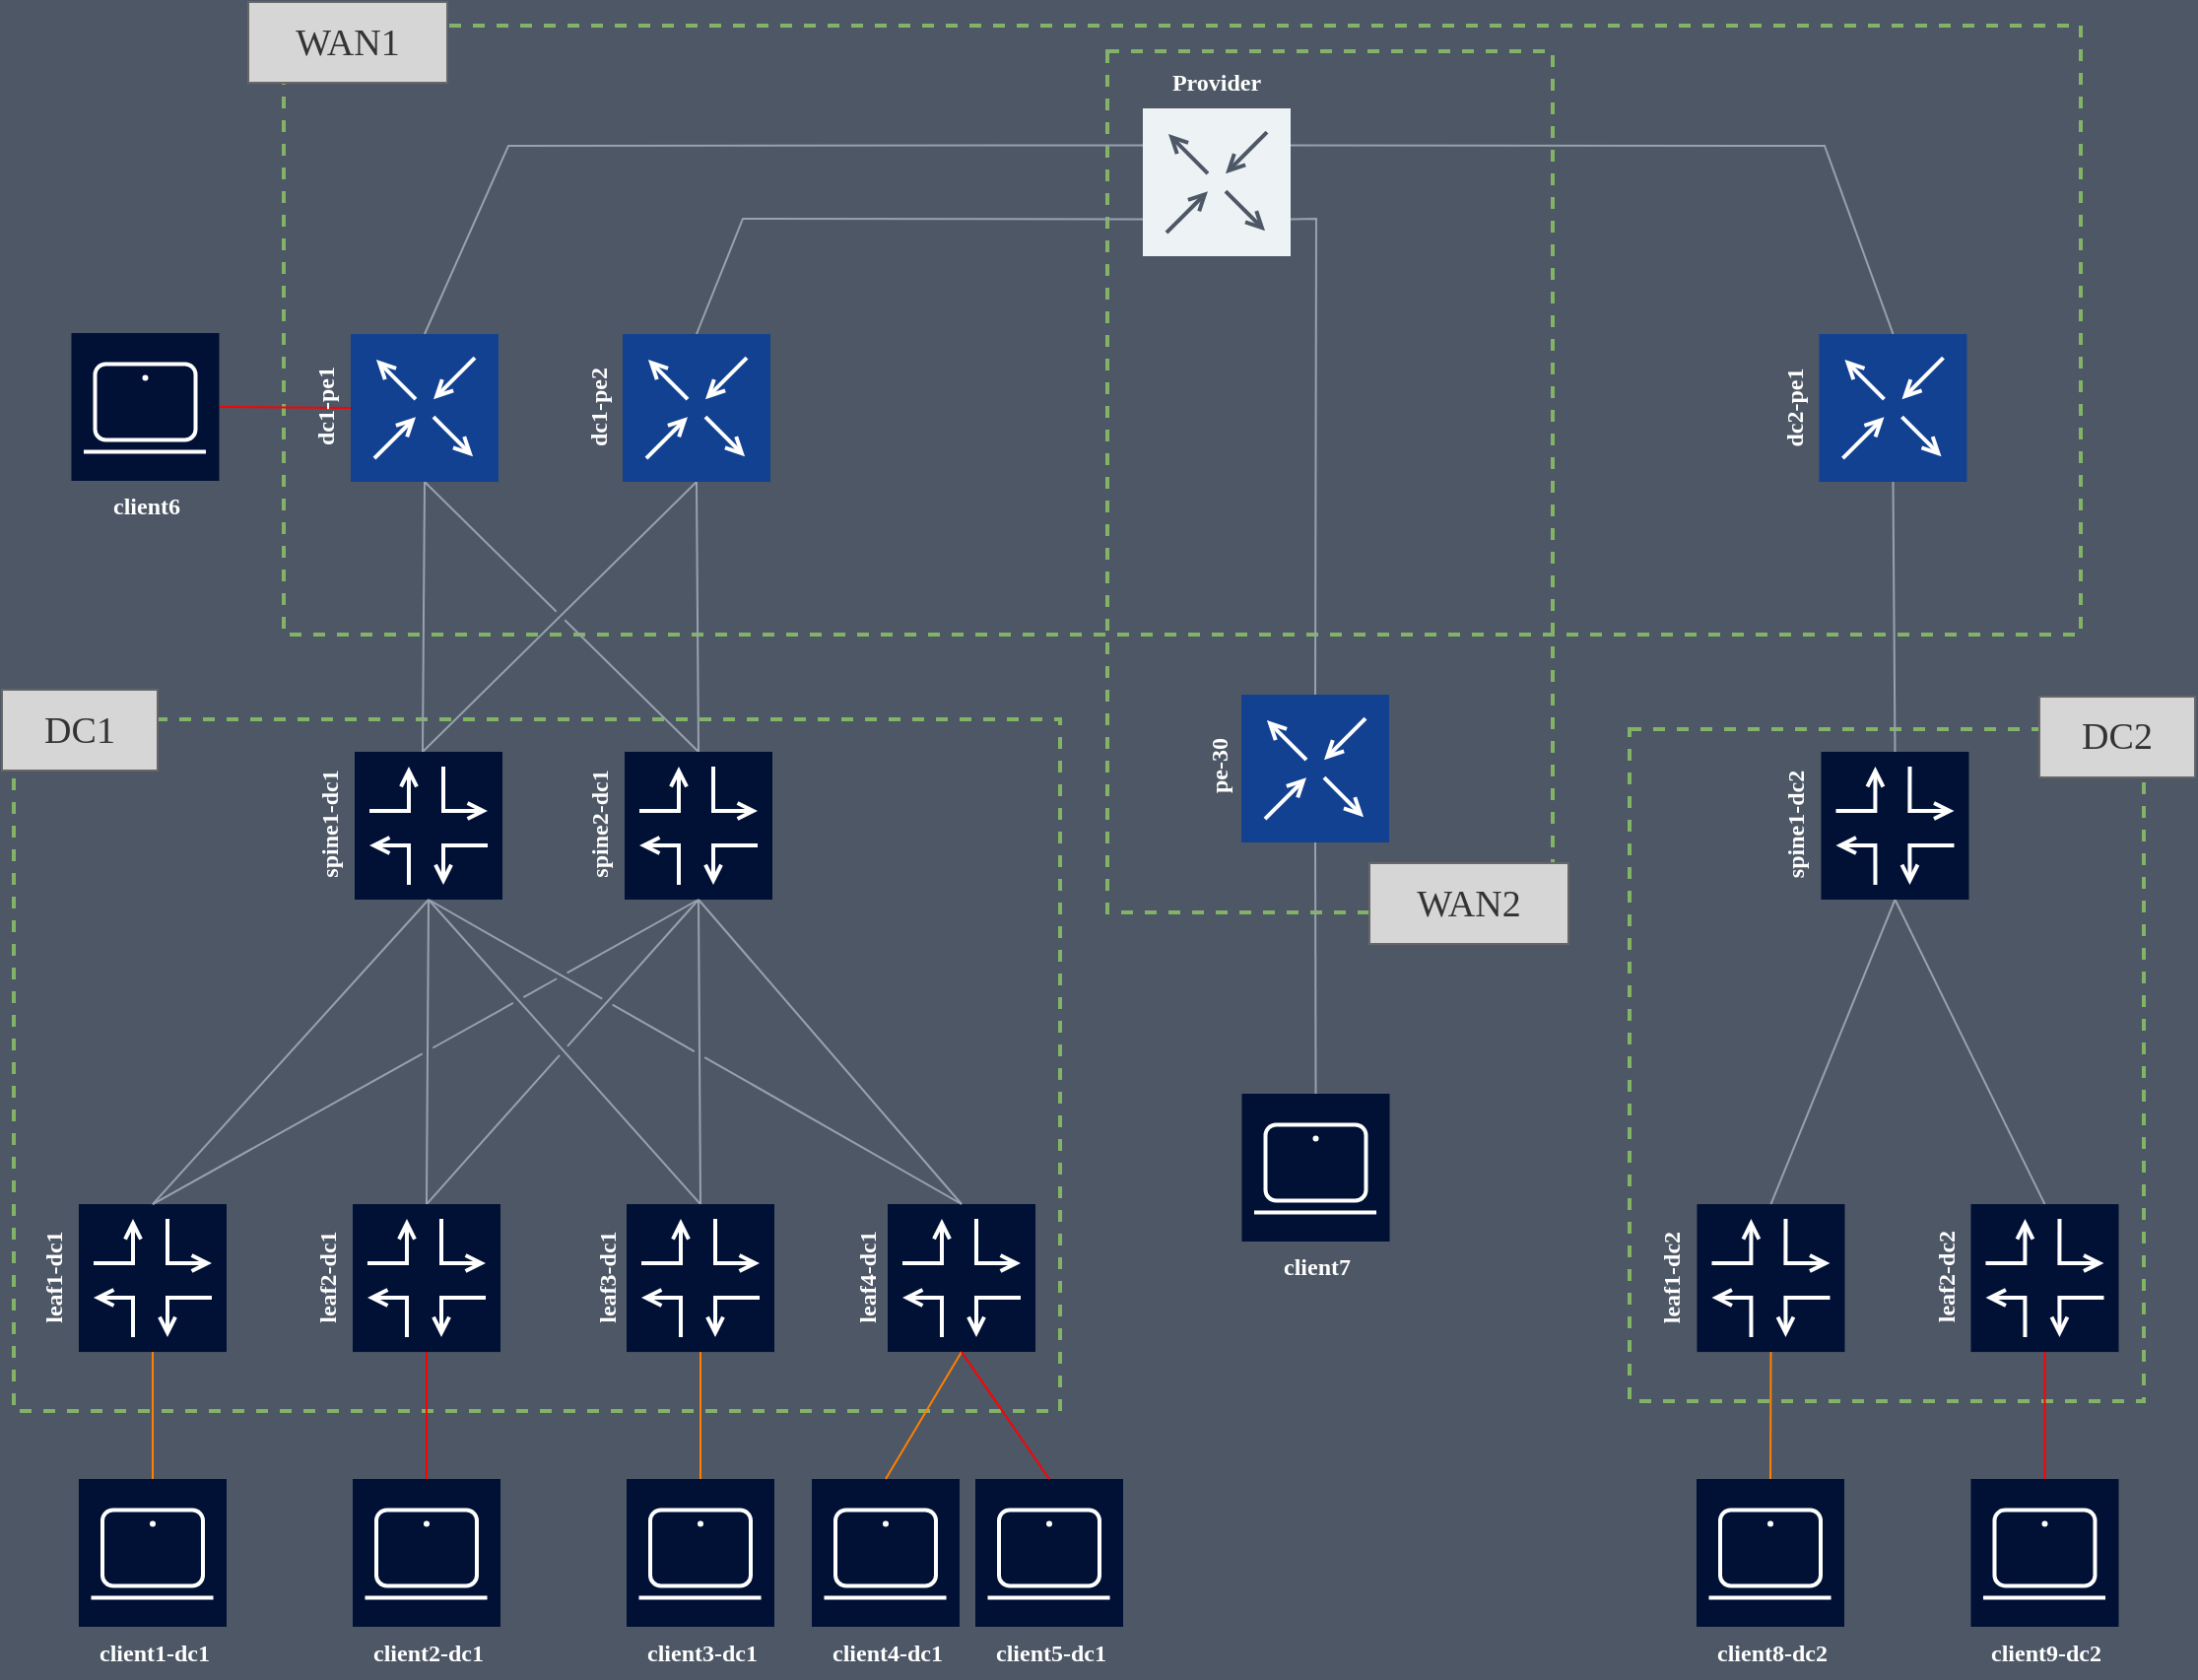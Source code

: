 <mxfile compressed="false" version="26.0.5" pages="2">
  <diagram id="Network Topology" name="Physical topology">
    <mxGraphModel dx="1036" dy="772" grid="0" gridSize="2" guides="1" tooltips="1" connect="1" arrows="1" fold="1" page="1" pageScale="1" pageWidth="3300" pageHeight="4681" background="#4D5766" math="0" shadow="0">
      <root>
        <mxCell id="0" />
        <mxCell id="1" parent="0" />
        <mxCell id="WVs_OT1eYx0916ij7yWF-5" value="" style="whiteSpace=wrap;html=1;fillColor=none;dashed=1;strokeWidth=2;strokeColor=#82b366;gradientColor=none;" parent="1" vertex="1">
          <mxGeometry x="1179" y="729" width="531" height="351" as="geometry" />
        </mxCell>
        <mxCell id="WVs_OT1eYx0916ij7yWF-7" value="" style="whiteSpace=wrap;html=1;fillColor=none;dashed=1;strokeWidth=2;strokeColor=#82b366;gradientColor=none;" parent="1" vertex="1">
          <mxGeometry x="1999" y="734" width="261" height="341" as="geometry" />
        </mxCell>
        <mxCell id="WVs_OT1eYx0916ij7yWF-6" value="" style="whiteSpace=wrap;html=1;fillColor=none;dashed=1;strokeWidth=2;strokeColor=#82b366;gradientColor=none;" parent="1" vertex="1">
          <mxGeometry x="1734" y="390" width="226" height="437" as="geometry" />
        </mxCell>
        <mxCell id="WVs_OT1eYx0916ij7yWF-4" value="" style="whiteSpace=wrap;html=1;fillColor=none;dashed=1;strokeWidth=2;strokeColor=#82b366;gradientColor=none;" parent="1" vertex="1">
          <mxGeometry x="1316" y="377" width="912" height="309" as="geometry" />
        </mxCell>
        <object label="" src_label="e1-6" trgt_label="e1-31" source="spine1-dc1" target="leaf4-dc1" id="11e34e62b492b558eb1147c751843e40">
          <mxCell style="endArrow=none;jumpStyle=gap;exitY=1;exitX=0.5;fontFamily=Google Sans;fontSource=https%3A%2F%2Ffonts.googleapis.com%2Fcss%3Ffamily%3DGoogle%2BSans;entryX=0.5;entryY=0;entryDx=0;entryDy=0;strokeColor=#98A2AE;exitDx=0;exitDy=0;" parent="1" source="XFLzxQZfM_v2sXhXUsD--76" target="XFLzxQZfM_v2sXhXUsD--37" edge="1">
            <mxGeometry relative="1" as="geometry">
              <mxPoint x="1386.5" y="820.5" as="sourcePoint" />
              <mxPoint x="1639" y="973.5" as="targetPoint" />
            </mxGeometry>
          </mxCell>
        </object>
        <object label="" src_label="e1-3" trgt_label="e1-32" source="spine2-dc1" target="leaf1-dc1" id="be8a9e7dc0bc1c43fab98ff7dd33c904">
          <mxCell style="endArrow=none;jumpStyle=gap;entryY=0;exitY=1;entryX=0.5;exitX=0.5;fontFamily=Google Sans;fontSource=https%3A%2F%2Ffonts.googleapis.com%2Fcss%3Ffamily%3DGoogle%2BSans;entryDx=0;entryDy=0;strokeColor=#98A2AE;exitDx=0;exitDy=0;" parent="1" source="XFLzxQZfM_v2sXhXUsD--84" target="XFLzxQZfM_v2sXhXUsD--2" edge="1">
            <mxGeometry relative="1" as="geometry">
              <mxPoint x="1526.5" y="820.5" as="sourcePoint" />
              <mxPoint x="1226.5" y="975.04" as="targetPoint" />
            </mxGeometry>
          </mxCell>
        </object>
        <object label="" src_label="eth1" trgt_label="eth5" source="dcgw1-dc1" target="p1" id="0c637271b958e190790944e216d0e1cd">
          <mxCell style="endArrow=none;jumpStyle=gap;entryY=0.25;exitY=0;entryX=0;exitX=0.5;exitDx=0;exitDy=0;fontFamily=Google Sans;fontSource=https%3A%2F%2Ffonts.googleapis.com%2Fcss%3Ffamily%3DGoogle%2BSans;entryDx=0;entryDy=0;strokeColor=#98A2AE;rounded=0;curved=0;" parent="1" source="XFLzxQZfM_v2sXhXUsD--105" target="XFLzxQZfM_v2sXhXUsD--138" edge="1">
            <mxGeometry relative="1" as="geometry">
              <mxPoint x="1312.5" y="534.32" as="sourcePoint" />
              <mxPoint x="1682.5" y="410.5" as="targetPoint" />
              <Array as="points">
                <mxPoint x="1430" y="438" />
              </Array>
            </mxGeometry>
          </mxCell>
        </object>
        <object label="" src_label="eth1" trgt_label="eth6" source="dcgw2-dc1" target="p1" id="ba817ebb1d00d02cf8c0dcaba1a7e5be">
          <mxCell style="endArrow=none;jumpStyle=gap;entryY=0.75;exitY=0;entryX=0;exitX=0.5;exitDx=0;exitDy=0;fontFamily=Google Sans;fontSource=https%3A%2F%2Ffonts.googleapis.com%2Fcss%3Ffamily%3DGoogle%2BSans;entryDx=0;entryDy=0;strokeColor=#98A2AE;rounded=0;curved=0;" parent="1" source="XFLzxQZfM_v2sXhXUsD--118" target="XFLzxQZfM_v2sXhXUsD--138" edge="1">
            <mxGeometry relative="1" as="geometry">
              <mxPoint x="1452.5" y="534.32" as="sourcePoint" />
              <mxPoint x="1682.5" y="410.5" as="targetPoint" />
              <Array as="points">
                <mxPoint x="1549" y="475" />
              </Array>
            </mxGeometry>
          </mxCell>
        </object>
        <object label="" src_label="e1-31" trgt_label="eth3" source="spine1-dc1" target="dcgw1-dc1" id="8b5859603a6925d2c849d9743de38a1e">
          <mxCell style="endArrow=none;jumpStyle=gap;entryY=1;exitY=0;entryX=0.5;exitX=0.5;entryDx=0;entryDy=0;exitDx=0;exitDy=0;fontFamily=Google Sans;fontSource=https%3A%2F%2Ffonts.googleapis.com%2Fcss%3Ffamily%3DGoogle%2BSans;strokeColor=#98A2AE;" parent="1" target="XFLzxQZfM_v2sXhXUsD--105" edge="1">
            <mxGeometry relative="1" as="geometry">
              <mxPoint x="1386.5" y="745.5" as="sourcePoint" />
              <mxPoint x="1386.5" y="609.32" as="targetPoint" />
            </mxGeometry>
          </mxCell>
        </object>
        <object label="" src_label="e1-32" trgt_label="eth3" source="spine1-dc1" target="dcgw2-dc1" id="ae8b20479fd1f1029cdc591704fd1946">
          <mxCell style="endArrow=none;jumpStyle=gap;entryY=1;exitY=0;entryX=0.5;exitX=0.5;entryDx=0;entryDy=0;exitDx=0;exitDy=0;fontFamily=Google Sans;fontSource=https%3A%2F%2Ffonts.googleapis.com%2Fcss%3Ffamily%3DGoogle%2BSans;strokeColor=#98A2AE;" parent="1" target="XFLzxQZfM_v2sXhXUsD--118" edge="1">
            <mxGeometry relative="1" as="geometry">
              <mxPoint x="1386.5" y="745.5" as="sourcePoint" />
              <mxPoint x="1526.5" y="609.32" as="targetPoint" />
            </mxGeometry>
          </mxCell>
        </object>
        <object label="" src_label="e1-31" trgt_label="eth2" source="spine2-dc1" target="dcgw1-dc1" id="463040eab10b4bd470083bbec6d00ecb">
          <mxCell style="endArrow=none;jumpStyle=gap;entryY=1;exitY=0;entryX=0.5;exitX=0.5;entryDx=0;entryDy=0;exitDx=0;exitDy=0;fontFamily=Google Sans;fontSource=https%3A%2F%2Ffonts.googleapis.com%2Fcss%3Ffamily%3DGoogle%2BSans;strokeColor=#98A2AE;" parent="1" target="XFLzxQZfM_v2sXhXUsD--105" edge="1">
            <mxGeometry relative="1" as="geometry">
              <mxPoint x="1526.5" y="745.5" as="sourcePoint" />
              <mxPoint x="1386.5" y="609.32" as="targetPoint" />
            </mxGeometry>
          </mxCell>
        </object>
        <object label="" src_label="e1-32" trgt_label="eth2" source="spine2-dc1" target="dcgw2-dc1" id="3e7dd368fed04e2676a872ebfd4182c9">
          <mxCell style="endArrow=none;jumpStyle=gap;entryY=1;exitY=0;entryX=0.5;exitX=0.5;entryDx=0;entryDy=0;exitDx=0;exitDy=0;fontFamily=Google Sans;fontSource=https%3A%2F%2Ffonts.googleapis.com%2Fcss%3Ffamily%3DGoogle%2BSans;strokeColor=#98A2AE;" parent="1" target="XFLzxQZfM_v2sXhXUsD--118" edge="1">
            <mxGeometry relative="1" as="geometry">
              <mxPoint x="1526.5" y="745.5" as="sourcePoint" />
              <mxPoint x="1526.5" y="609.32" as="targetPoint" />
            </mxGeometry>
          </mxCell>
        </object>
        <object label="" src_label="e1-3" trgt_label="e1-31" source="spine1-dc1" target="leaf1-dc1" id="c7b0d9f3b5555ca65e23e2e205f105c9">
          <mxCell style="endArrow=none;jumpStyle=gap;entryY=0;exitY=1;entryX=0.5;exitX=0.5;fontFamily=Google Sans;fontSource=https%3A%2F%2Ffonts.googleapis.com%2Fcss%3Ffamily%3DGoogle%2BSans;entryDx=0;entryDy=0;strokeColor=#98A2AE;exitDx=0;exitDy=0;" parent="1" source="XFLzxQZfM_v2sXhXUsD--76" target="XFLzxQZfM_v2sXhXUsD--2" edge="1">
            <mxGeometry relative="1" as="geometry">
              <mxPoint x="1388.5" y="852.5" as="sourcePoint" />
              <mxPoint x="1226.5" y="975.04" as="targetPoint" />
            </mxGeometry>
          </mxCell>
        </object>
        <object label="" src_label="e1-6" trgt_label="e1-32" source="spine2-dc1" target="leaf4-dc1" id="620fc4d52e0297e8f771b124b08fa147">
          <mxCell style="endArrow=none;jumpStyle=gap;entryY=0;exitY=1;entryX=0.5;exitX=0.5;fontFamily=Google Sans;fontSource=https%3A%2F%2Ffonts.googleapis.com%2Fcss%3Ffamily%3DGoogle%2BSans;entryDx=0;entryDy=0;strokeColor=#98A2AE;exitDx=0;exitDy=0;" parent="1" source="XFLzxQZfM_v2sXhXUsD--84" target="XFLzxQZfM_v2sXhXUsD--37" edge="1">
            <mxGeometry relative="1" as="geometry">
              <mxPoint x="1526.5" y="820.5" as="sourcePoint" />
              <mxPoint x="1656.5" y="975.04" as="targetPoint" />
            </mxGeometry>
          </mxCell>
        </object>
        <object label="" src_label="eth1" trgt_label="e1-1" source="client1-dc1" target="leaf1-dc1" id="b430e8e39376845e516a7affae09f064">
          <mxCell style="endArrow=none;jumpStyle=gap;entryY=1;exitY=0;entryX=0.5;exitX=0.5;exitDx=0;exitDy=0;entryDx=0;entryDy=0;fontFamily=Google Sans;fontSource=https%3A%2F%2Ffonts.googleapis.com%2Fcss%3Ffamily%3DGoogle%2BSans;strokeColor=#FF0000;" parent="1" source="XFLzxQZfM_v2sXhXUsD--10" target="XFLzxQZfM_v2sXhXUsD--2" edge="1">
            <mxGeometry relative="1" as="geometry">
              <mxPoint x="1388.5" y="1057.5" as="sourcePoint" />
              <mxPoint x="1388.5" y="1050.04" as="targetPoint" />
            </mxGeometry>
          </mxCell>
        </object>
        <object label="" src_label="eth1" trgt_label="e1-1" source="client1-dc1" target="leaf1-dc1" id="XFLzxQZfM_v2sXhXUsD--47">
          <mxCell style="endArrow=none;jumpStyle=gap;entryY=1;exitY=0;entryX=0.5;exitX=0.5;exitDx=0;exitDy=0;entryDx=0;entryDy=0;fontFamily=Google Sans;fontSource=https%3A%2F%2Ffonts.googleapis.com%2Fcss%3Ffamily%3DGoogle%2BSans;strokeColor=#FF8000;" parent="1" source="XFLzxQZfM_v2sXhXUsD--43" target="XFLzxQZfM_v2sXhXUsD--37" edge="1">
            <mxGeometry relative="1" as="geometry">
              <mxPoint x="1527.5" y="1057.5" as="sourcePoint" />
              <mxPoint x="1528" y="1050.5" as="targetPoint" />
            </mxGeometry>
          </mxCell>
        </object>
        <mxCell id="XFLzxQZfM_v2sXhXUsD--55" value="" style="group;fontStyle=1" parent="1" vertex="1" connectable="0">
          <mxGeometry x="1325" y="975.04" width="101" height="75" as="geometry" />
        </mxCell>
        <mxCell id="XFLzxQZfM_v2sXhXUsD--8" value="" style="group;aspect=fixed;fontStyle=1" parent="XFLzxQZfM_v2sXhXUsD--55" vertex="1" connectable="0">
          <mxGeometry x="26" width="75" height="75" as="geometry" />
        </mxCell>
        <mxCell id="XFLzxQZfM_v2sXhXUsD--2" value="" style="whiteSpace=wrap;html=1;aspect=fixed;fillColor=#001135;strokeColor=none;connectable=1;allowArrows=1;fontStyle=1" parent="XFLzxQZfM_v2sXhXUsD--8" vertex="1">
          <mxGeometry width="75" height="75" as="geometry" />
        </mxCell>
        <mxCell id="XFLzxQZfM_v2sXhXUsD--3" value="" style="endArrow=open;html=1;edgeStyle=orthogonalEdgeStyle;rounded=0;endFill=0;startSize=6;endSize=6;strokeColor=#FFFFFF;strokeWidth=2;fontStyle=1" parent="XFLzxQZfM_v2sXhXUsD--8" edge="1">
          <mxGeometry width="50" height="50" relative="1" as="geometry">
            <mxPoint x="7.5" y="30" as="sourcePoint" />
            <mxPoint x="27.5" y="7.5" as="targetPoint" />
            <Array as="points">
              <mxPoint x="27.5" y="30" />
            </Array>
          </mxGeometry>
        </mxCell>
        <mxCell id="XFLzxQZfM_v2sXhXUsD--4" value="" style="endArrow=open;html=1;edgeStyle=orthogonalEdgeStyle;rounded=0;endFill=0;startSize=6;endSize=6;strokeColor=#FFFFFF;strokeWidth=2;fontStyle=1" parent="XFLzxQZfM_v2sXhXUsD--8" edge="1">
          <mxGeometry width="50" height="50" relative="1" as="geometry">
            <mxPoint x="27.5" y="67.5" as="sourcePoint" />
            <mxPoint x="7.5" y="47.5" as="targetPoint" />
            <Array as="points">
              <mxPoint x="27.5" y="47.5" />
            </Array>
          </mxGeometry>
        </mxCell>
        <mxCell id="XFLzxQZfM_v2sXhXUsD--5" value="" style="endArrow=open;html=1;edgeStyle=orthogonalEdgeStyle;rounded=0;endFill=0;startSize=6;endSize=6;strokeColor=#FFFFFF;strokeWidth=2;fontStyle=1" parent="XFLzxQZfM_v2sXhXUsD--8" edge="1">
          <mxGeometry width="50" height="50" relative="1" as="geometry">
            <mxPoint x="45.0" y="7.5" as="sourcePoint" />
            <mxPoint x="67.5" y="30" as="targetPoint" />
            <Array as="points">
              <mxPoint x="45.0" y="30" />
            </Array>
          </mxGeometry>
        </mxCell>
        <mxCell id="XFLzxQZfM_v2sXhXUsD--6" value="" style="endArrow=open;html=1;edgeStyle=orthogonalEdgeStyle;rounded=0;endFill=0;startSize=6;endSize=6;strokeColor=#FFFFFF;strokeWidth=2;fontStyle=1" parent="XFLzxQZfM_v2sXhXUsD--8" edge="1">
          <mxGeometry width="50" height="50" relative="1" as="geometry">
            <mxPoint x="67.5" y="47.5" as="sourcePoint" />
            <mxPoint x="45.0" y="67.5" as="targetPoint" />
            <Array as="points">
              <mxPoint x="45.0" y="47.5" />
            </Array>
          </mxGeometry>
        </mxCell>
        <mxCell id="XFLzxQZfM_v2sXhXUsD--54" value="leaf2-dc1" style="text;html=1;align=center;verticalAlign=middle;resizable=0;points=[];autosize=1;strokeColor=none;fillColor=none;fontFamily=Google Sans;fontSource=https%3A%2F%2Ffonts.googleapis.com%2Fcss%3Ffamily%3DGoogle%2BSans;fontColor=#FFFFFF;rotation=-90;fontStyle=1" parent="XFLzxQZfM_v2sXhXUsD--55" vertex="1">
          <mxGeometry x="-21" y="24.5" width="68" height="26" as="geometry" />
        </mxCell>
        <mxCell id="XFLzxQZfM_v2sXhXUsD--61" value="" style="group;fontStyle=1" parent="1" vertex="1" connectable="0">
          <mxGeometry x="1466.5" y="975.04" width="100.5" height="75" as="geometry" />
        </mxCell>
        <mxCell id="XFLzxQZfM_v2sXhXUsD--36" value="" style="group;aspect=fixed;fontStyle=1" parent="XFLzxQZfM_v2sXhXUsD--61" vertex="1" connectable="0">
          <mxGeometry x="23.5" width="75" height="75" as="geometry" />
        </mxCell>
        <mxCell id="XFLzxQZfM_v2sXhXUsD--37" value="" style="whiteSpace=wrap;html=1;aspect=fixed;fillColor=#001135;strokeColor=none;connectable=1;allowArrows=1;fontStyle=1" parent="XFLzxQZfM_v2sXhXUsD--36" vertex="1">
          <mxGeometry width="75" height="75" as="geometry" />
        </mxCell>
        <mxCell id="XFLzxQZfM_v2sXhXUsD--38" value="" style="endArrow=open;html=1;edgeStyle=orthogonalEdgeStyle;rounded=0;endFill=0;startSize=6;endSize=6;strokeColor=#FFFFFF;strokeWidth=2;fontStyle=1" parent="XFLzxQZfM_v2sXhXUsD--36" edge="1">
          <mxGeometry width="50" height="50" relative="1" as="geometry">
            <mxPoint x="7.5" y="30" as="sourcePoint" />
            <mxPoint x="27.5" y="7.5" as="targetPoint" />
            <Array as="points">
              <mxPoint x="27.5" y="30" />
            </Array>
          </mxGeometry>
        </mxCell>
        <mxCell id="XFLzxQZfM_v2sXhXUsD--39" value="" style="endArrow=open;html=1;edgeStyle=orthogonalEdgeStyle;rounded=0;endFill=0;startSize=6;endSize=6;strokeColor=#FFFFFF;strokeWidth=2;fontStyle=1" parent="XFLzxQZfM_v2sXhXUsD--36" edge="1">
          <mxGeometry width="50" height="50" relative="1" as="geometry">
            <mxPoint x="27.5" y="67.5" as="sourcePoint" />
            <mxPoint x="7.5" y="47.5" as="targetPoint" />
            <Array as="points">
              <mxPoint x="27.5" y="47.5" />
            </Array>
          </mxGeometry>
        </mxCell>
        <mxCell id="XFLzxQZfM_v2sXhXUsD--40" value="" style="endArrow=open;html=1;edgeStyle=orthogonalEdgeStyle;rounded=0;endFill=0;startSize=6;endSize=6;strokeColor=#FFFFFF;strokeWidth=2;fontStyle=1" parent="XFLzxQZfM_v2sXhXUsD--36" edge="1">
          <mxGeometry width="50" height="50" relative="1" as="geometry">
            <mxPoint x="45.0" y="7.5" as="sourcePoint" />
            <mxPoint x="67.5" y="30" as="targetPoint" />
            <Array as="points">
              <mxPoint x="45.0" y="30" />
            </Array>
          </mxGeometry>
        </mxCell>
        <mxCell id="XFLzxQZfM_v2sXhXUsD--41" value="" style="endArrow=open;html=1;edgeStyle=orthogonalEdgeStyle;rounded=0;endFill=0;startSize=6;endSize=6;strokeColor=#FFFFFF;strokeWidth=2;fontStyle=1" parent="XFLzxQZfM_v2sXhXUsD--36" edge="1">
          <mxGeometry width="50" height="50" relative="1" as="geometry">
            <mxPoint x="67.5" y="47.5" as="sourcePoint" />
            <mxPoint x="45.0" y="67.5" as="targetPoint" />
            <Array as="points">
              <mxPoint x="45.0" y="47.5" />
            </Array>
          </mxGeometry>
        </mxCell>
        <mxCell id="XFLzxQZfM_v2sXhXUsD--60" value="leaf3-dc1" style="text;html=1;align=center;verticalAlign=middle;resizable=0;points=[];autosize=1;strokeColor=none;fillColor=none;fontFamily=Google Sans;fontSource=https%3A%2F%2Ffonts.googleapis.com%2Fcss%3Ffamily%3DGoogle%2BSans;fontColor=#FFFFFF;rotation=-90;fontStyle=1" parent="XFLzxQZfM_v2sXhXUsD--61" vertex="1">
          <mxGeometry x="-20.5" y="24.5" width="68" height="26" as="geometry" />
        </mxCell>
        <mxCell id="XFLzxQZfM_v2sXhXUsD--62" value="" style="group" parent="1" vertex="1" connectable="0">
          <mxGeometry x="1350.755" y="1114.5" width="76.245" height="101" as="geometry" />
        </mxCell>
        <mxCell id="XFLzxQZfM_v2sXhXUsD--9" value="" style="group;aspect=fixed;" parent="XFLzxQZfM_v2sXhXUsD--62" vertex="1" connectable="0">
          <mxGeometry width="75.49" height="75" as="geometry" />
        </mxCell>
        <mxCell id="XFLzxQZfM_v2sXhXUsD--10" value="" style="whiteSpace=wrap;html=1;aspect=fixed;fillColor=#001135;strokeColor=none;connectable=1;allowArrows=1;" parent="XFLzxQZfM_v2sXhXUsD--9" vertex="1">
          <mxGeometry x="0.245" width="75" height="75" as="geometry" />
        </mxCell>
        <mxCell id="XFLzxQZfM_v2sXhXUsD--17" value="" style="endArrow=none;html=1;rounded=0;entryX=0.907;entryY=0.793;entryDx=0;entryDy=0;entryPerimeter=0;exitX=0.08;exitY=0.793;exitDx=0;exitDy=0;exitPerimeter=0;strokeColor=#FFFFFF;strokeWidth=2;" parent="XFLzxQZfM_v2sXhXUsD--9" edge="1">
          <mxGeometry width="50" height="50" relative="1" as="geometry">
            <mxPoint x="6.49" y="60.235" as="sourcePoint" />
            <mxPoint x="68.515" y="60.235" as="targetPoint" />
          </mxGeometry>
        </mxCell>
        <mxCell id="XFLzxQZfM_v2sXhXUsD--15" value="" style="rounded=1;whiteSpace=wrap;html=1;arcSize=14;fillColor=none;strokeColor=#FFFFFF;strokeWidth=2;" parent="XFLzxQZfM_v2sXhXUsD--9" vertex="1">
          <mxGeometry x="12.245" y="15.76" width="51" height="38.46" as="geometry" />
        </mxCell>
        <mxCell id="XFLzxQZfM_v2sXhXUsD--16" value="" style="ellipse;whiteSpace=wrap;html=1;aspect=fixed;strokeColor=none;" parent="XFLzxQZfM_v2sXhXUsD--9" vertex="1">
          <mxGeometry x="36.245" y="21.22" width="3" height="3" as="geometry" />
        </mxCell>
        <mxCell id="XFLzxQZfM_v2sXhXUsD--52" value="client2-dc1" style="text;html=1;align=center;verticalAlign=middle;resizable=0;points=[];autosize=1;strokeColor=none;fillColor=none;fontFamily=Google Sans;fontSource=https%3A%2F%2Ffonts.googleapis.com%2Fcss%3Ffamily%3DGoogle%2BSans;fontColor=#FFFFFF;fontStyle=1" parent="XFLzxQZfM_v2sXhXUsD--62" vertex="1">
          <mxGeometry x="-0.755" y="75" width="77" height="26" as="geometry" />
        </mxCell>
        <mxCell id="XFLzxQZfM_v2sXhXUsD--63" value="" style="group" parent="1" vertex="1" connectable="0">
          <mxGeometry x="1489" y="1114.5" width="78" height="101" as="geometry" />
        </mxCell>
        <mxCell id="XFLzxQZfM_v2sXhXUsD--42" value="" style="group;aspect=fixed;" parent="XFLzxQZfM_v2sXhXUsD--63" vertex="1" connectable="0">
          <mxGeometry x="0.755" width="75.49" height="75" as="geometry" />
        </mxCell>
        <mxCell id="XFLzxQZfM_v2sXhXUsD--43" value="" style="whiteSpace=wrap;html=1;aspect=fixed;fillColor=#001135;strokeColor=none;connectable=1;allowArrows=1;" parent="XFLzxQZfM_v2sXhXUsD--42" vertex="1">
          <mxGeometry x="0.245" width="75" height="75" as="geometry" />
        </mxCell>
        <mxCell id="XFLzxQZfM_v2sXhXUsD--44" value="" style="endArrow=none;html=1;rounded=0;entryX=0.907;entryY=0.793;entryDx=0;entryDy=0;entryPerimeter=0;exitX=0.08;exitY=0.793;exitDx=0;exitDy=0;exitPerimeter=0;strokeColor=#FFFFFF;strokeWidth=2;" parent="XFLzxQZfM_v2sXhXUsD--42" edge="1">
          <mxGeometry width="50" height="50" relative="1" as="geometry">
            <mxPoint x="6.49" y="60.235" as="sourcePoint" />
            <mxPoint x="68.515" y="60.235" as="targetPoint" />
          </mxGeometry>
        </mxCell>
        <mxCell id="XFLzxQZfM_v2sXhXUsD--45" value="" style="rounded=1;whiteSpace=wrap;html=1;arcSize=14;fillColor=none;strokeColor=#FFFFFF;strokeWidth=2;" parent="XFLzxQZfM_v2sXhXUsD--42" vertex="1">
          <mxGeometry x="12.245" y="15.76" width="51" height="38.46" as="geometry" />
        </mxCell>
        <mxCell id="XFLzxQZfM_v2sXhXUsD--46" value="" style="ellipse;whiteSpace=wrap;html=1;aspect=fixed;strokeColor=none;" parent="XFLzxQZfM_v2sXhXUsD--42" vertex="1">
          <mxGeometry x="36.245" y="21.22" width="3" height="3" as="geometry" />
        </mxCell>
        <mxCell id="XFLzxQZfM_v2sXhXUsD--53" value="client3-dc1" style="text;html=1;align=center;verticalAlign=middle;resizable=0;points=[];autosize=1;strokeColor=none;fillColor=none;fontFamily=Google Sans;fontSource=https%3A%2F%2Ffonts.googleapis.com%2Fcss%3Ffamily%3DGoogle%2BSans;fontColor=#FFFFFF;fontStyle=1" parent="XFLzxQZfM_v2sXhXUsD--63" vertex="1">
          <mxGeometry y="75" width="78" height="26" as="geometry" />
        </mxCell>
        <mxCell id="XFLzxQZfM_v2sXhXUsD--74" value="" style="group;fontStyle=1" parent="1" vertex="1" connectable="0">
          <mxGeometry x="1326" y="745.5" width="101" height="75" as="geometry" />
        </mxCell>
        <mxCell id="XFLzxQZfM_v2sXhXUsD--75" value="" style="group;aspect=fixed;fontStyle=1" parent="XFLzxQZfM_v2sXhXUsD--74" vertex="1" connectable="0">
          <mxGeometry x="26" width="75" height="75" as="geometry" />
        </mxCell>
        <mxCell id="XFLzxQZfM_v2sXhXUsD--76" value="" style="whiteSpace=wrap;html=1;aspect=fixed;fillColor=#001135;strokeColor=none;connectable=1;allowArrows=1;fontStyle=1" parent="XFLzxQZfM_v2sXhXUsD--75" vertex="1">
          <mxGeometry width="75" height="75" as="geometry" />
        </mxCell>
        <mxCell id="XFLzxQZfM_v2sXhXUsD--77" value="" style="endArrow=open;html=1;edgeStyle=orthogonalEdgeStyle;rounded=0;endFill=0;startSize=6;endSize=6;strokeColor=#FFFFFF;strokeWidth=2;fontStyle=1" parent="XFLzxQZfM_v2sXhXUsD--75" edge="1">
          <mxGeometry width="50" height="50" relative="1" as="geometry">
            <mxPoint x="7.5" y="30" as="sourcePoint" />
            <mxPoint x="27.5" y="7.5" as="targetPoint" />
            <Array as="points">
              <mxPoint x="27.5" y="30" />
            </Array>
          </mxGeometry>
        </mxCell>
        <mxCell id="XFLzxQZfM_v2sXhXUsD--78" value="" style="endArrow=open;html=1;edgeStyle=orthogonalEdgeStyle;rounded=0;endFill=0;startSize=6;endSize=6;strokeColor=#FFFFFF;strokeWidth=2;fontStyle=1" parent="XFLzxQZfM_v2sXhXUsD--75" edge="1">
          <mxGeometry width="50" height="50" relative="1" as="geometry">
            <mxPoint x="27.5" y="67.5" as="sourcePoint" />
            <mxPoint x="7.5" y="47.5" as="targetPoint" />
            <Array as="points">
              <mxPoint x="27.5" y="47.5" />
            </Array>
          </mxGeometry>
        </mxCell>
        <mxCell id="XFLzxQZfM_v2sXhXUsD--79" value="" style="endArrow=open;html=1;edgeStyle=orthogonalEdgeStyle;rounded=0;endFill=0;startSize=6;endSize=6;strokeColor=#FFFFFF;strokeWidth=2;fontStyle=1" parent="XFLzxQZfM_v2sXhXUsD--75" edge="1">
          <mxGeometry width="50" height="50" relative="1" as="geometry">
            <mxPoint x="45.0" y="7.5" as="sourcePoint" />
            <mxPoint x="67.5" y="30" as="targetPoint" />
            <Array as="points">
              <mxPoint x="45.0" y="30" />
            </Array>
          </mxGeometry>
        </mxCell>
        <mxCell id="XFLzxQZfM_v2sXhXUsD--80" value="" style="endArrow=open;html=1;edgeStyle=orthogonalEdgeStyle;rounded=0;endFill=0;startSize=6;endSize=6;strokeColor=#FFFFFF;strokeWidth=2;fontStyle=1" parent="XFLzxQZfM_v2sXhXUsD--75" edge="1">
          <mxGeometry width="50" height="50" relative="1" as="geometry">
            <mxPoint x="67.5" y="47.5" as="sourcePoint" />
            <mxPoint x="45.0" y="67.5" as="targetPoint" />
            <Array as="points">
              <mxPoint x="45.0" y="47.5" />
            </Array>
          </mxGeometry>
        </mxCell>
        <mxCell id="XFLzxQZfM_v2sXhXUsD--81" value="spine1-dc1" style="text;html=1;align=center;verticalAlign=middle;resizable=0;points=[];autosize=1;strokeColor=none;fillColor=none;fontFamily=Google Sans;fontSource=https%3A%2F%2Ffonts.googleapis.com%2Fcss%3Ffamily%3DGoogle%2BSans;fontColor=#FFFFFF;rotation=-90;fontStyle=1" parent="XFLzxQZfM_v2sXhXUsD--74" vertex="1">
          <mxGeometry x="-24" y="24.5" width="75" height="26" as="geometry" />
        </mxCell>
        <mxCell id="XFLzxQZfM_v2sXhXUsD--82" value="" style="group;fontStyle=1" parent="1" vertex="1" connectable="0">
          <mxGeometry x="1463" y="745.5" width="101" height="75" as="geometry" />
        </mxCell>
        <mxCell id="XFLzxQZfM_v2sXhXUsD--83" value="" style="group;aspect=fixed;fontStyle=1" parent="XFLzxQZfM_v2sXhXUsD--82" vertex="1" connectable="0">
          <mxGeometry x="26" width="75" height="75" as="geometry" />
        </mxCell>
        <mxCell id="XFLzxQZfM_v2sXhXUsD--84" value="" style="whiteSpace=wrap;html=1;aspect=fixed;fillColor=#001135;strokeColor=none;connectable=1;allowArrows=1;fontStyle=1" parent="XFLzxQZfM_v2sXhXUsD--83" vertex="1">
          <mxGeometry width="75" height="75" as="geometry" />
        </mxCell>
        <mxCell id="XFLzxQZfM_v2sXhXUsD--85" value="" style="endArrow=open;html=1;edgeStyle=orthogonalEdgeStyle;rounded=0;endFill=0;startSize=6;endSize=6;strokeColor=#FFFFFF;strokeWidth=2;fontStyle=1" parent="XFLzxQZfM_v2sXhXUsD--83" edge="1">
          <mxGeometry width="50" height="50" relative="1" as="geometry">
            <mxPoint x="7.5" y="30" as="sourcePoint" />
            <mxPoint x="27.5" y="7.5" as="targetPoint" />
            <Array as="points">
              <mxPoint x="27.5" y="30" />
            </Array>
          </mxGeometry>
        </mxCell>
        <mxCell id="XFLzxQZfM_v2sXhXUsD--86" value="" style="endArrow=open;html=1;edgeStyle=orthogonalEdgeStyle;rounded=0;endFill=0;startSize=6;endSize=6;strokeColor=#FFFFFF;strokeWidth=2;fontStyle=1" parent="XFLzxQZfM_v2sXhXUsD--83" edge="1">
          <mxGeometry width="50" height="50" relative="1" as="geometry">
            <mxPoint x="27.5" y="67.5" as="sourcePoint" />
            <mxPoint x="7.5" y="47.5" as="targetPoint" />
            <Array as="points">
              <mxPoint x="27.5" y="47.5" />
            </Array>
          </mxGeometry>
        </mxCell>
        <mxCell id="XFLzxQZfM_v2sXhXUsD--87" value="" style="endArrow=open;html=1;edgeStyle=orthogonalEdgeStyle;rounded=0;endFill=0;startSize=6;endSize=6;strokeColor=#FFFFFF;strokeWidth=2;fontStyle=1" parent="XFLzxQZfM_v2sXhXUsD--83" edge="1">
          <mxGeometry width="50" height="50" relative="1" as="geometry">
            <mxPoint x="45.0" y="7.5" as="sourcePoint" />
            <mxPoint x="67.5" y="30" as="targetPoint" />
            <Array as="points">
              <mxPoint x="45.0" y="30" />
            </Array>
          </mxGeometry>
        </mxCell>
        <mxCell id="XFLzxQZfM_v2sXhXUsD--88" value="" style="endArrow=open;html=1;edgeStyle=orthogonalEdgeStyle;rounded=0;endFill=0;startSize=6;endSize=6;strokeColor=#FFFFFF;strokeWidth=2;fontStyle=1" parent="XFLzxQZfM_v2sXhXUsD--83" edge="1">
          <mxGeometry width="50" height="50" relative="1" as="geometry">
            <mxPoint x="67.5" y="47.5" as="sourcePoint" />
            <mxPoint x="45.0" y="67.5" as="targetPoint" />
            <Array as="points">
              <mxPoint x="45.0" y="47.5" />
            </Array>
          </mxGeometry>
        </mxCell>
        <mxCell id="XFLzxQZfM_v2sXhXUsD--89" value="spine2-dc1" style="text;html=1;align=center;verticalAlign=middle;resizable=0;points=[];autosize=1;strokeColor=none;fillColor=none;fontFamily=Google Sans;fontSource=https%3A%2F%2Ffonts.googleapis.com%2Fcss%3Ffamily%3DGoogle%2BSans;fontColor=#FFFFFF;rotation=-90;fontStyle=1" parent="XFLzxQZfM_v2sXhXUsD--82" vertex="1">
          <mxGeometry x="-25" y="24.5" width="77" height="26" as="geometry" />
        </mxCell>
        <mxCell id="XFLzxQZfM_v2sXhXUsD--126" value="" style="group;fontStyle=1" parent="1" vertex="1" connectable="0">
          <mxGeometry x="1462" y="532" width="101" height="78" as="geometry" />
        </mxCell>
        <mxCell id="XFLzxQZfM_v2sXhXUsD--117" value="" style="group;fontStyle=1" parent="XFLzxQZfM_v2sXhXUsD--126" vertex="1" connectable="0">
          <mxGeometry x="26" y="1.5" width="75" height="75.0" as="geometry" />
        </mxCell>
        <mxCell id="XFLzxQZfM_v2sXhXUsD--118" value="" style="whiteSpace=wrap;html=1;aspect=fixed;fillColor=#124191;strokeColor=none;connectable=1;allowArrows=1;fontStyle=1" parent="XFLzxQZfM_v2sXhXUsD--117" vertex="1">
          <mxGeometry width="75" height="75" as="geometry" />
        </mxCell>
        <mxCell id="XFLzxQZfM_v2sXhXUsD--119" value="" style="endArrow=open;html=1;rounded=0;endFill=0;startSize=6;endSize=6;strokeColor=#FFFFFF;strokeWidth=2;entryX=0.56;entryY=0.441;entryDx=0;entryDy=0;entryPerimeter=0;exitX=0.84;exitY=0.161;exitDx=0;exitDy=0;exitPerimeter=0;fontStyle=1" parent="XFLzxQZfM_v2sXhXUsD--117" source="XFLzxQZfM_v2sXhXUsD--118" target="XFLzxQZfM_v2sXhXUsD--118" edge="1">
          <mxGeometry width="50" height="50" relative="1" as="geometry">
            <mxPoint x="63" y="12.07" as="sourcePoint" />
            <mxPoint x="43" y="32.07" as="targetPoint" />
          </mxGeometry>
        </mxCell>
        <mxCell id="XFLzxQZfM_v2sXhXUsD--120" value="" style="endArrow=open;html=1;rounded=0;endFill=0;startSize=6;endSize=6;strokeColor=#FFFFFF;strokeWidth=2;entryX=0.44;entryY=0.561;entryDx=0;entryDy=0;entryPerimeter=0;exitX=0.16;exitY=0.841;exitDx=0;exitDy=0;exitPerimeter=0;fontStyle=1" parent="XFLzxQZfM_v2sXhXUsD--117" edge="1">
          <mxGeometry width="50" height="50" relative="1" as="geometry">
            <mxPoint x="12.0" y="63.075" as="sourcePoint" />
            <mxPoint x="33" y="42.075" as="targetPoint" />
          </mxGeometry>
        </mxCell>
        <mxCell id="XFLzxQZfM_v2sXhXUsD--121" value="" style="endArrow=open;html=1;rounded=0;endFill=0;startSize=6;endSize=6;strokeColor=#FFFFFF;strokeWidth=2;entryX=0.173;entryY=0.174;entryDx=0;entryDy=0;entryPerimeter=0;exitX=0.44;exitY=0.441;exitDx=0;exitDy=0;exitPerimeter=0;fontStyle=1" parent="XFLzxQZfM_v2sXhXUsD--117" source="XFLzxQZfM_v2sXhXUsD--118" target="XFLzxQZfM_v2sXhXUsD--118" edge="1">
          <mxGeometry width="50" height="50" relative="1" as="geometry">
            <mxPoint x="65" y="14.07" as="sourcePoint" />
            <mxPoint x="44" y="35.07" as="targetPoint" />
          </mxGeometry>
        </mxCell>
        <mxCell id="XFLzxQZfM_v2sXhXUsD--122" value="" style="endArrow=open;html=1;rounded=0;endFill=0;startSize=6;endSize=6;strokeColor=#FFFFFF;strokeWidth=2;entryX=0.827;entryY=0.828;entryDx=0;entryDy=0;entryPerimeter=0;fontStyle=1" parent="XFLzxQZfM_v2sXhXUsD--117" target="XFLzxQZfM_v2sXhXUsD--118" edge="1">
          <mxGeometry width="50" height="50" relative="1" as="geometry">
            <mxPoint x="42" y="42.07" as="sourcePoint" />
            <mxPoint x="15" y="15.07" as="targetPoint" />
          </mxGeometry>
        </mxCell>
        <mxCell id="XFLzxQZfM_v2sXhXUsD--124" value="dc1-pe2" style="text;html=1;align=center;verticalAlign=middle;resizable=0;points=[];autosize=1;strokeColor=none;fillColor=none;fontFamily=Google Sans;fontSource=https%3A%2F%2Ffonts.googleapis.com%2Fcss%3Ffamily%3DGoogle%2BSans;fontColor=#FFFFFF;rotation=-90;fontStyle=1" parent="XFLzxQZfM_v2sXhXUsD--126" vertex="1">
          <mxGeometry x="-17" y="26" width="62" height="26" as="geometry" />
        </mxCell>
        <object label="" src_label="eth1" trgt_label="eth5" source="dcgw1-dc1" target="p1" id="XFLzxQZfM_v2sXhXUsD--149">
          <mxCell style="endArrow=none;jumpStyle=gap;entryY=0.75;exitY=0;entryX=1;exitX=0.5;exitDx=0;exitDy=0;fontFamily=Google Sans;fontSource=https%3A%2F%2Ffonts.googleapis.com%2Fcss%3Ffamily%3DGoogle%2BSans;entryDx=0;entryDy=0;strokeColor=#98A2AE;rounded=0;curved=0;" parent="1" source="XFLzxQZfM_v2sXhXUsD--251" target="XFLzxQZfM_v2sXhXUsD--138" edge="1">
            <mxGeometry relative="1" as="geometry">
              <mxPoint x="2015.5" y="534.32" as="sourcePoint" />
              <mxPoint x="2357" y="456.5" as="targetPoint" />
              <Array as="points">
                <mxPoint x="1840" y="475" />
              </Array>
            </mxGeometry>
          </mxCell>
        </object>
        <object label="" src_label="eth1" trgt_label="eth6" source="dcgw2-dc1" target="p1" id="XFLzxQZfM_v2sXhXUsD--150">
          <mxCell style="endArrow=none;jumpStyle=gap;exitY=0;exitX=0.5;exitDx=0;exitDy=0;fontFamily=Google Sans;fontSource=https%3A%2F%2Ffonts.googleapis.com%2Fcss%3Ffamily%3DGoogle%2BSans;strokeColor=#98A2AE;entryX=1;entryY=0.25;entryDx=0;entryDy=0;rounded=0;curved=0;" parent="1" source="XFLzxQZfM_v2sXhXUsD--259" target="XFLzxQZfM_v2sXhXUsD--138" edge="1">
            <mxGeometry relative="1" as="geometry">
              <mxPoint x="2155.5" y="534.32" as="sourcePoint" />
              <mxPoint x="1817" y="455.5" as="targetPoint" />
              <Array as="points">
                <mxPoint x="2098" y="438" />
              </Array>
            </mxGeometry>
          </mxCell>
        </object>
        <object label="" src_label="e1-31" trgt_label="eth3" source="spine1-dc1" target="dcgw1-dc1" id="XFLzxQZfM_v2sXhXUsD--151">
          <mxCell style="endArrow=none;jumpStyle=gap;exitY=0.5;exitX=1;exitDx=0;exitDy=0;fontFamily=Google Sans;fontSource=https%3A%2F%2Ffonts.googleapis.com%2Fcss%3Ffamily%3DGoogle%2BSans;strokeColor=#FF0000;entryX=0;entryY=0.5;entryDx=0;entryDy=0;" parent="1" source="TSjxLKtJQKfFz80jZX6N-45" target="XFLzxQZfM_v2sXhXUsD--105" edge="1">
            <mxGeometry relative="1" as="geometry">
              <mxPoint x="1838.5" y="765.5" as="sourcePoint" />
              <mxPoint x="1838.5" y="629.32" as="targetPoint" />
            </mxGeometry>
          </mxCell>
        </object>
        <object label="" src_label="e1-32" trgt_label="eth2" source="spine2-dc1" target="dcgw2-dc1" id="XFLzxQZfM_v2sXhXUsD--154">
          <mxCell style="endArrow=none;jumpStyle=gap;entryY=1;exitY=0;entryX=0.5;exitX=0.5;entryDx=0;entryDy=0;exitDx=0;exitDy=0;fontFamily=Google Sans;fontSource=https%3A%2F%2Ffonts.googleapis.com%2Fcss%3Ffamily%3DGoogle%2BSans;strokeColor=#98A2AE;" parent="1" target="XFLzxQZfM_v2sXhXUsD--259" edge="1">
            <mxGeometry relative="1" as="geometry">
              <mxPoint x="2133.74" y="745.5" as="sourcePoint" />
              <mxPoint x="2133.74" y="609.32" as="targetPoint" />
            </mxGeometry>
          </mxCell>
        </object>
        <object label="" src_label="e1-5" trgt_label="e1-32" source="spine2-dc1" target="leaf3-dc1" id="XFLzxQZfM_v2sXhXUsD--159">
          <mxCell style="endArrow=none;jumpStyle=gap;entryY=0;exitY=1;entryX=0.5;exitX=0.5;fontFamily=Google Sans;fontSource=https%3A%2F%2Ffonts.googleapis.com%2Fcss%3Ffamily%3DGoogle%2BSans;strokeColor=#98A2AE;entryDx=0;entryDy=0;" parent="1" target="XFLzxQZfM_v2sXhXUsD--181" edge="1">
            <mxGeometry relative="1" as="geometry">
              <mxPoint x="2133.74" y="820.5" as="sourcePoint" />
              <mxPoint x="2123.74" y="975.04" as="targetPoint" />
            </mxGeometry>
          </mxCell>
        </object>
        <object label="" src_label="e1-6" trgt_label="e1-32" source="spine2-dc1" target="leaf4-dc1" id="XFLzxQZfM_v2sXhXUsD--160">
          <mxCell style="endArrow=none;jumpStyle=gap;entryY=0;exitY=1;entryX=0.5;exitX=0.5;fontFamily=Google Sans;fontSource=https%3A%2F%2Ffonts.googleapis.com%2Fcss%3Ffamily%3DGoogle%2BSans;entryDx=0;entryDy=0;strokeColor=#98A2AE;exitDx=0;exitDy=0;" parent="1" source="XFLzxQZfM_v2sXhXUsD--235" target="XFLzxQZfM_v2sXhXUsD--197" edge="1">
            <mxGeometry relative="1" as="geometry">
              <mxPoint x="2133.74" y="820.5" as="sourcePoint" />
              <mxPoint x="2263.74" y="975.04" as="targetPoint" />
            </mxGeometry>
          </mxCell>
        </object>
        <object label="" src_label="eth1" trgt_label="e1-1" source="client1-dc1" target="leaf1-dc1" id="XFLzxQZfM_v2sXhXUsD--166">
          <mxCell style="endArrow=none;jumpStyle=gap;entryY=1;exitY=0;entryX=0.5;exitX=0.5;exitDx=0;exitDy=0;entryDx=0;entryDy=0;fontFamily=Google Sans;fontSource=https%3A%2F%2Ffonts.googleapis.com%2Fcss%3Ffamily%3DGoogle%2BSans;strokeColor=#FF0000;" parent="1" source="XFLzxQZfM_v2sXhXUsD--212" target="XFLzxQZfM_v2sXhXUsD--197" edge="1">
            <mxGeometry relative="1" as="geometry">
              <mxPoint x="2209.74" y="1057.5" as="sourcePoint" />
              <mxPoint x="2210.24" y="1050.5" as="targetPoint" />
            </mxGeometry>
          </mxCell>
        </object>
        <mxCell id="XFLzxQZfM_v2sXhXUsD--179" value="" style="group;fontStyle=1" parent="1" vertex="1" connectable="0">
          <mxGeometry x="2007.24" y="975.04" width="101" height="75" as="geometry" />
        </mxCell>
        <mxCell id="XFLzxQZfM_v2sXhXUsD--180" value="" style="group;aspect=fixed;fontStyle=1" parent="XFLzxQZfM_v2sXhXUsD--179" vertex="1" connectable="0">
          <mxGeometry x="26" width="75" height="75" as="geometry" />
        </mxCell>
        <mxCell id="XFLzxQZfM_v2sXhXUsD--181" value="" style="whiteSpace=wrap;html=1;aspect=fixed;fillColor=#001135;strokeColor=none;connectable=1;allowArrows=1;fontStyle=1" parent="XFLzxQZfM_v2sXhXUsD--180" vertex="1">
          <mxGeometry width="75" height="75" as="geometry" />
        </mxCell>
        <mxCell id="XFLzxQZfM_v2sXhXUsD--182" value="" style="endArrow=open;html=1;edgeStyle=orthogonalEdgeStyle;rounded=0;endFill=0;startSize=6;endSize=6;strokeColor=#FFFFFF;strokeWidth=2;fontStyle=1" parent="XFLzxQZfM_v2sXhXUsD--180" edge="1">
          <mxGeometry width="50" height="50" relative="1" as="geometry">
            <mxPoint x="7.5" y="30" as="sourcePoint" />
            <mxPoint x="27.5" y="7.5" as="targetPoint" />
            <Array as="points">
              <mxPoint x="27.5" y="30" />
            </Array>
          </mxGeometry>
        </mxCell>
        <mxCell id="XFLzxQZfM_v2sXhXUsD--183" value="" style="endArrow=open;html=1;edgeStyle=orthogonalEdgeStyle;rounded=0;endFill=0;startSize=6;endSize=6;strokeColor=#FFFFFF;strokeWidth=2;fontStyle=1" parent="XFLzxQZfM_v2sXhXUsD--180" edge="1">
          <mxGeometry width="50" height="50" relative="1" as="geometry">
            <mxPoint x="27.5" y="67.5" as="sourcePoint" />
            <mxPoint x="7.5" y="47.5" as="targetPoint" />
            <Array as="points">
              <mxPoint x="27.5" y="47.5" />
            </Array>
          </mxGeometry>
        </mxCell>
        <mxCell id="XFLzxQZfM_v2sXhXUsD--184" value="" style="endArrow=open;html=1;edgeStyle=orthogonalEdgeStyle;rounded=0;endFill=0;startSize=6;endSize=6;strokeColor=#FFFFFF;strokeWidth=2;fontStyle=1" parent="XFLzxQZfM_v2sXhXUsD--180" edge="1">
          <mxGeometry width="50" height="50" relative="1" as="geometry">
            <mxPoint x="45.0" y="7.5" as="sourcePoint" />
            <mxPoint x="67.5" y="30" as="targetPoint" />
            <Array as="points">
              <mxPoint x="45.0" y="30" />
            </Array>
          </mxGeometry>
        </mxCell>
        <mxCell id="XFLzxQZfM_v2sXhXUsD--185" value="" style="endArrow=open;html=1;edgeStyle=orthogonalEdgeStyle;rounded=0;endFill=0;startSize=6;endSize=6;strokeColor=#FFFFFF;strokeWidth=2;fontStyle=1" parent="XFLzxQZfM_v2sXhXUsD--180" edge="1">
          <mxGeometry width="50" height="50" relative="1" as="geometry">
            <mxPoint x="67.5" y="47.5" as="sourcePoint" />
            <mxPoint x="45.0" y="67.5" as="targetPoint" />
            <Array as="points">
              <mxPoint x="45.0" y="47.5" />
            </Array>
          </mxGeometry>
        </mxCell>
        <mxCell id="XFLzxQZfM_v2sXhXUsD--186" value="leaf1-dc2" style="text;html=1;align=center;verticalAlign=middle;resizable=0;points=[];autosize=1;strokeColor=none;fillColor=none;fontFamily=Google Sans;fontSource=https%3A%2F%2Ffonts.googleapis.com%2Fcss%3Ffamily%3DGoogle%2BSans;fontColor=#FFFFFF;rotation=-90;fontStyle=1" parent="XFLzxQZfM_v2sXhXUsD--179" vertex="1">
          <mxGeometry x="-21" y="24.5" width="68" height="26" as="geometry" />
        </mxCell>
        <mxCell id="XFLzxQZfM_v2sXhXUsD--195" value="" style="group;fontStyle=1" parent="1" vertex="1" connectable="0">
          <mxGeometry x="2146.74" y="975.04" width="100.5" height="75" as="geometry" />
        </mxCell>
        <mxCell id="XFLzxQZfM_v2sXhXUsD--196" value="" style="group;aspect=fixed;fontStyle=1" parent="XFLzxQZfM_v2sXhXUsD--195" vertex="1" connectable="0">
          <mxGeometry x="25.5" width="75" height="75" as="geometry" />
        </mxCell>
        <mxCell id="XFLzxQZfM_v2sXhXUsD--197" value="" style="whiteSpace=wrap;html=1;aspect=fixed;fillColor=#001135;strokeColor=none;connectable=1;allowArrows=1;fontStyle=1" parent="XFLzxQZfM_v2sXhXUsD--196" vertex="1">
          <mxGeometry width="75" height="75" as="geometry" />
        </mxCell>
        <mxCell id="XFLzxQZfM_v2sXhXUsD--198" value="" style="endArrow=open;html=1;edgeStyle=orthogonalEdgeStyle;rounded=0;endFill=0;startSize=6;endSize=6;strokeColor=#FFFFFF;strokeWidth=2;fontStyle=1" parent="XFLzxQZfM_v2sXhXUsD--196" edge="1">
          <mxGeometry width="50" height="50" relative="1" as="geometry">
            <mxPoint x="7.5" y="30" as="sourcePoint" />
            <mxPoint x="27.5" y="7.5" as="targetPoint" />
            <Array as="points">
              <mxPoint x="27.5" y="30" />
            </Array>
          </mxGeometry>
        </mxCell>
        <mxCell id="XFLzxQZfM_v2sXhXUsD--199" value="" style="endArrow=open;html=1;edgeStyle=orthogonalEdgeStyle;rounded=0;endFill=0;startSize=6;endSize=6;strokeColor=#FFFFFF;strokeWidth=2;fontStyle=1" parent="XFLzxQZfM_v2sXhXUsD--196" edge="1">
          <mxGeometry width="50" height="50" relative="1" as="geometry">
            <mxPoint x="27.5" y="67.5" as="sourcePoint" />
            <mxPoint x="7.5" y="47.5" as="targetPoint" />
            <Array as="points">
              <mxPoint x="27.5" y="47.5" />
            </Array>
          </mxGeometry>
        </mxCell>
        <mxCell id="XFLzxQZfM_v2sXhXUsD--200" value="" style="endArrow=open;html=1;edgeStyle=orthogonalEdgeStyle;rounded=0;endFill=0;startSize=6;endSize=6;strokeColor=#FFFFFF;strokeWidth=2;fontStyle=1" parent="XFLzxQZfM_v2sXhXUsD--196" edge="1">
          <mxGeometry width="50" height="50" relative="1" as="geometry">
            <mxPoint x="45.0" y="7.5" as="sourcePoint" />
            <mxPoint x="67.5" y="30" as="targetPoint" />
            <Array as="points">
              <mxPoint x="45.0" y="30" />
            </Array>
          </mxGeometry>
        </mxCell>
        <mxCell id="XFLzxQZfM_v2sXhXUsD--201" value="" style="endArrow=open;html=1;edgeStyle=orthogonalEdgeStyle;rounded=0;endFill=0;startSize=6;endSize=6;strokeColor=#FFFFFF;strokeWidth=2;fontStyle=1" parent="XFLzxQZfM_v2sXhXUsD--196" edge="1">
          <mxGeometry width="50" height="50" relative="1" as="geometry">
            <mxPoint x="67.5" y="47.5" as="sourcePoint" />
            <mxPoint x="45.0" y="67.5" as="targetPoint" />
            <Array as="points">
              <mxPoint x="45.0" y="47.5" />
            </Array>
          </mxGeometry>
        </mxCell>
        <mxCell id="XFLzxQZfM_v2sXhXUsD--202" value="leaf2-dc2" style="text;html=1;align=center;verticalAlign=middle;resizable=0;points=[];autosize=1;strokeColor=none;fillColor=none;fontFamily=Google Sans;fontSource=https%3A%2F%2Ffonts.googleapis.com%2Fcss%3Ffamily%3DGoogle%2BSans;fontColor=#FFFFFF;rotation=-90;fontStyle=1" parent="XFLzxQZfM_v2sXhXUsD--195" vertex="1">
          <mxGeometry x="-21.5" y="24.5" width="69" height="26" as="geometry" />
        </mxCell>
        <mxCell id="XFLzxQZfM_v2sXhXUsD--203" value="" style="group" parent="1" vertex="1" connectable="0">
          <mxGeometry x="1802.005" y="919" width="76.245" height="101" as="geometry" />
        </mxCell>
        <mxCell id="XFLzxQZfM_v2sXhXUsD--204" value="" style="group;aspect=fixed;" parent="XFLzxQZfM_v2sXhXUsD--203" vertex="1" connectable="0">
          <mxGeometry width="75.49" height="75" as="geometry" />
        </mxCell>
        <mxCell id="XFLzxQZfM_v2sXhXUsD--205" value="" style="whiteSpace=wrap;html=1;aspect=fixed;fillColor=#001135;strokeColor=none;connectable=1;allowArrows=1;" parent="XFLzxQZfM_v2sXhXUsD--204" vertex="1">
          <mxGeometry x="0.245" width="75" height="75" as="geometry" />
        </mxCell>
        <mxCell id="XFLzxQZfM_v2sXhXUsD--206" value="" style="endArrow=none;html=1;rounded=0;entryX=0.907;entryY=0.793;entryDx=0;entryDy=0;entryPerimeter=0;exitX=0.08;exitY=0.793;exitDx=0;exitDy=0;exitPerimeter=0;strokeColor=#FFFFFF;strokeWidth=2;" parent="XFLzxQZfM_v2sXhXUsD--204" edge="1">
          <mxGeometry width="50" height="50" relative="1" as="geometry">
            <mxPoint x="6.49" y="60.235" as="sourcePoint" />
            <mxPoint x="68.515" y="60.235" as="targetPoint" />
          </mxGeometry>
        </mxCell>
        <mxCell id="XFLzxQZfM_v2sXhXUsD--207" value="" style="rounded=1;whiteSpace=wrap;html=1;arcSize=14;fillColor=none;strokeColor=#FFFFFF;strokeWidth=2;" parent="XFLzxQZfM_v2sXhXUsD--204" vertex="1">
          <mxGeometry x="12.245" y="15.76" width="51" height="38.46" as="geometry" />
        </mxCell>
        <mxCell id="XFLzxQZfM_v2sXhXUsD--208" value="" style="ellipse;whiteSpace=wrap;html=1;aspect=fixed;strokeColor=none;" parent="XFLzxQZfM_v2sXhXUsD--204" vertex="1">
          <mxGeometry x="36.245" y="21.22" width="3" height="3" as="geometry" />
        </mxCell>
        <mxCell id="XFLzxQZfM_v2sXhXUsD--209" value="client7" style="text;html=1;align=center;verticalAlign=middle;resizable=0;points=[];autosize=1;strokeColor=none;fillColor=none;fontFamily=Google Sans;fontSource=https%3A%2F%2Ffonts.googleapis.com%2Fcss%3Ffamily%3DGoogle%2BSans;fontColor=#FFFFFF;fontStyle=1" parent="XFLzxQZfM_v2sXhXUsD--203" vertex="1">
          <mxGeometry x="11.245" y="75" width="53" height="26" as="geometry" />
        </mxCell>
        <mxCell id="XFLzxQZfM_v2sXhXUsD--210" value="" style="group" parent="1" vertex="1" connectable="0">
          <mxGeometry x="2171.24" y="1114.5" width="78" height="101" as="geometry" />
        </mxCell>
        <mxCell id="XFLzxQZfM_v2sXhXUsD--211" value="" style="group;aspect=fixed;" parent="XFLzxQZfM_v2sXhXUsD--210" vertex="1" connectable="0">
          <mxGeometry x="0.755" width="75.49" height="75" as="geometry" />
        </mxCell>
        <mxCell id="XFLzxQZfM_v2sXhXUsD--212" value="" style="whiteSpace=wrap;html=1;aspect=fixed;fillColor=#001135;strokeColor=none;connectable=1;allowArrows=1;" parent="XFLzxQZfM_v2sXhXUsD--211" vertex="1">
          <mxGeometry x="0.245" width="75" height="75" as="geometry" />
        </mxCell>
        <mxCell id="XFLzxQZfM_v2sXhXUsD--213" value="" style="endArrow=none;html=1;rounded=0;entryX=0.907;entryY=0.793;entryDx=0;entryDy=0;entryPerimeter=0;exitX=0.08;exitY=0.793;exitDx=0;exitDy=0;exitPerimeter=0;strokeColor=#FFFFFF;strokeWidth=2;" parent="XFLzxQZfM_v2sXhXUsD--211" edge="1">
          <mxGeometry width="50" height="50" relative="1" as="geometry">
            <mxPoint x="6.49" y="60.235" as="sourcePoint" />
            <mxPoint x="68.515" y="60.235" as="targetPoint" />
          </mxGeometry>
        </mxCell>
        <mxCell id="XFLzxQZfM_v2sXhXUsD--214" value="" style="rounded=1;whiteSpace=wrap;html=1;arcSize=14;fillColor=none;strokeColor=#FFFFFF;strokeWidth=2;" parent="XFLzxQZfM_v2sXhXUsD--211" vertex="1">
          <mxGeometry x="12.245" y="15.76" width="51" height="38.46" as="geometry" />
        </mxCell>
        <mxCell id="XFLzxQZfM_v2sXhXUsD--215" value="" style="ellipse;whiteSpace=wrap;html=1;aspect=fixed;strokeColor=none;" parent="XFLzxQZfM_v2sXhXUsD--211" vertex="1">
          <mxGeometry x="36.245" y="21.22" width="3" height="3" as="geometry" />
        </mxCell>
        <mxCell id="XFLzxQZfM_v2sXhXUsD--216" value="client9-dc2" style="text;html=1;align=center;verticalAlign=middle;resizable=0;points=[];autosize=1;strokeColor=none;fillColor=none;fontFamily=Google Sans;fontSource=https%3A%2F%2Ffonts.googleapis.com%2Fcss%3Ffamily%3DGoogle%2BSans;fontColor=#FFFFFF;fontStyle=1" parent="XFLzxQZfM_v2sXhXUsD--210" vertex="1">
          <mxGeometry x="-1" y="75" width="79" height="26" as="geometry" />
        </mxCell>
        <mxCell id="XFLzxQZfM_v2sXhXUsD--233" value="" style="group;fontStyle=1" parent="1" vertex="1" connectable="0">
          <mxGeometry x="2070.24" y="745.5" width="101" height="75" as="geometry" />
        </mxCell>
        <mxCell id="XFLzxQZfM_v2sXhXUsD--234" value="" style="group;aspect=fixed;fontStyle=1" parent="XFLzxQZfM_v2sXhXUsD--233" vertex="1" connectable="0">
          <mxGeometry x="26" width="75" height="75" as="geometry" />
        </mxCell>
        <mxCell id="XFLzxQZfM_v2sXhXUsD--235" value="" style="whiteSpace=wrap;html=1;aspect=fixed;fillColor=#001135;strokeColor=none;connectable=1;allowArrows=1;fontStyle=1" parent="XFLzxQZfM_v2sXhXUsD--234" vertex="1">
          <mxGeometry width="75" height="75" as="geometry" />
        </mxCell>
        <mxCell id="XFLzxQZfM_v2sXhXUsD--236" value="" style="endArrow=open;html=1;edgeStyle=orthogonalEdgeStyle;rounded=0;endFill=0;startSize=6;endSize=6;strokeColor=#FFFFFF;strokeWidth=2;fontStyle=1" parent="XFLzxQZfM_v2sXhXUsD--234" edge="1">
          <mxGeometry width="50" height="50" relative="1" as="geometry">
            <mxPoint x="7.5" y="30" as="sourcePoint" />
            <mxPoint x="27.5" y="7.5" as="targetPoint" />
            <Array as="points">
              <mxPoint x="27.5" y="30" />
            </Array>
          </mxGeometry>
        </mxCell>
        <mxCell id="XFLzxQZfM_v2sXhXUsD--237" value="" style="endArrow=open;html=1;edgeStyle=orthogonalEdgeStyle;rounded=0;endFill=0;startSize=6;endSize=6;strokeColor=#FFFFFF;strokeWidth=2;fontStyle=1" parent="XFLzxQZfM_v2sXhXUsD--234" edge="1">
          <mxGeometry width="50" height="50" relative="1" as="geometry">
            <mxPoint x="27.5" y="67.5" as="sourcePoint" />
            <mxPoint x="7.5" y="47.5" as="targetPoint" />
            <Array as="points">
              <mxPoint x="27.5" y="47.5" />
            </Array>
          </mxGeometry>
        </mxCell>
        <mxCell id="XFLzxQZfM_v2sXhXUsD--238" value="" style="endArrow=open;html=1;edgeStyle=orthogonalEdgeStyle;rounded=0;endFill=0;startSize=6;endSize=6;strokeColor=#FFFFFF;strokeWidth=2;fontStyle=1" parent="XFLzxQZfM_v2sXhXUsD--234" edge="1">
          <mxGeometry width="50" height="50" relative="1" as="geometry">
            <mxPoint x="45.0" y="7.5" as="sourcePoint" />
            <mxPoint x="67.5" y="30" as="targetPoint" />
            <Array as="points">
              <mxPoint x="45.0" y="30" />
            </Array>
          </mxGeometry>
        </mxCell>
        <mxCell id="XFLzxQZfM_v2sXhXUsD--239" value="" style="endArrow=open;html=1;edgeStyle=orthogonalEdgeStyle;rounded=0;endFill=0;startSize=6;endSize=6;strokeColor=#FFFFFF;strokeWidth=2;fontStyle=1" parent="XFLzxQZfM_v2sXhXUsD--234" edge="1">
          <mxGeometry width="50" height="50" relative="1" as="geometry">
            <mxPoint x="67.5" y="47.5" as="sourcePoint" />
            <mxPoint x="45.0" y="67.5" as="targetPoint" />
            <Array as="points">
              <mxPoint x="45.0" y="47.5" />
            </Array>
          </mxGeometry>
        </mxCell>
        <mxCell id="XFLzxQZfM_v2sXhXUsD--240" value="spine1-dc2" style="text;html=1;align=center;verticalAlign=middle;resizable=0;points=[];autosize=1;strokeColor=none;fillColor=none;fontFamily=Google Sans;fontSource=https%3A%2F%2Ffonts.googleapis.com%2Fcss%3Ffamily%3DGoogle%2BSans;fontColor=#FFFFFF;rotation=-90;fontStyle=1" parent="XFLzxQZfM_v2sXhXUsD--233" vertex="1">
          <mxGeometry x="-25" y="24.5" width="77" height="26" as="geometry" />
        </mxCell>
        <mxCell id="XFLzxQZfM_v2sXhXUsD--249" value="" style="group;fontStyle=1" parent="1" vertex="1" connectable="0">
          <mxGeometry x="1776" y="715" width="101" height="76" as="geometry" />
        </mxCell>
        <mxCell id="XFLzxQZfM_v2sXhXUsD--250" value="" style="group;fontStyle=1" parent="XFLzxQZfM_v2sXhXUsD--249" vertex="1" connectable="0">
          <mxGeometry x="26" y="1.5" width="75" height="75.0" as="geometry" />
        </mxCell>
        <mxCell id="XFLzxQZfM_v2sXhXUsD--251" value="" style="whiteSpace=wrap;html=1;aspect=fixed;fillColor=#124191;strokeColor=none;connectable=1;allowArrows=1;fontStyle=1" parent="XFLzxQZfM_v2sXhXUsD--250" vertex="1">
          <mxGeometry width="75" height="75" as="geometry" />
        </mxCell>
        <mxCell id="XFLzxQZfM_v2sXhXUsD--252" value="" style="endArrow=open;html=1;rounded=0;endFill=0;startSize=6;endSize=6;strokeColor=#FFFFFF;strokeWidth=2;entryX=0.56;entryY=0.441;entryDx=0;entryDy=0;entryPerimeter=0;exitX=0.84;exitY=0.161;exitDx=0;exitDy=0;exitPerimeter=0;fontStyle=1" parent="XFLzxQZfM_v2sXhXUsD--250" source="XFLzxQZfM_v2sXhXUsD--251" target="XFLzxQZfM_v2sXhXUsD--251" edge="1">
          <mxGeometry width="50" height="50" relative="1" as="geometry">
            <mxPoint x="63" y="12.07" as="sourcePoint" />
            <mxPoint x="43" y="32.07" as="targetPoint" />
          </mxGeometry>
        </mxCell>
        <mxCell id="XFLzxQZfM_v2sXhXUsD--253" value="" style="endArrow=open;html=1;rounded=0;endFill=0;startSize=6;endSize=6;strokeColor=#FFFFFF;strokeWidth=2;entryX=0.44;entryY=0.561;entryDx=0;entryDy=0;entryPerimeter=0;exitX=0.16;exitY=0.841;exitDx=0;exitDy=0;exitPerimeter=0;fontStyle=1" parent="XFLzxQZfM_v2sXhXUsD--250" edge="1">
          <mxGeometry width="50" height="50" relative="1" as="geometry">
            <mxPoint x="12.0" y="63.075" as="sourcePoint" />
            <mxPoint x="33" y="42.075" as="targetPoint" />
          </mxGeometry>
        </mxCell>
        <mxCell id="XFLzxQZfM_v2sXhXUsD--254" value="" style="endArrow=open;html=1;rounded=0;endFill=0;startSize=6;endSize=6;strokeColor=#FFFFFF;strokeWidth=2;entryX=0.173;entryY=0.174;entryDx=0;entryDy=0;entryPerimeter=0;exitX=0.44;exitY=0.441;exitDx=0;exitDy=0;exitPerimeter=0;fontStyle=1" parent="XFLzxQZfM_v2sXhXUsD--250" source="XFLzxQZfM_v2sXhXUsD--251" target="XFLzxQZfM_v2sXhXUsD--251" edge="1">
          <mxGeometry width="50" height="50" relative="1" as="geometry">
            <mxPoint x="65" y="14.07" as="sourcePoint" />
            <mxPoint x="44" y="35.07" as="targetPoint" />
          </mxGeometry>
        </mxCell>
        <mxCell id="XFLzxQZfM_v2sXhXUsD--255" value="" style="endArrow=open;html=1;rounded=0;endFill=0;startSize=6;endSize=6;strokeColor=#FFFFFF;strokeWidth=2;entryX=0.827;entryY=0.828;entryDx=0;entryDy=0;entryPerimeter=0;fontStyle=1" parent="XFLzxQZfM_v2sXhXUsD--250" target="XFLzxQZfM_v2sXhXUsD--251" edge="1">
          <mxGeometry width="50" height="50" relative="1" as="geometry">
            <mxPoint x="42" y="42.07" as="sourcePoint" />
            <mxPoint x="15" y="15.07" as="targetPoint" />
          </mxGeometry>
        </mxCell>
        <mxCell id="XFLzxQZfM_v2sXhXUsD--256" value="pe-30" style="text;html=1;align=center;verticalAlign=middle;resizable=0;points=[];autosize=1;strokeColor=none;fillColor=none;fontFamily=Google Sans;fontSource=https%3A%2F%2Ffonts.googleapis.com%2Fcss%3Ffamily%3DGoogle%2BSans;fontColor=#FFFFFF;rotation=-90;fontStyle=1" parent="XFLzxQZfM_v2sXhXUsD--249" vertex="1">
          <mxGeometry x="-11" y="25" width="52" height="26" as="geometry" />
        </mxCell>
        <mxCell id="XFLzxQZfM_v2sXhXUsD--257" value="" style="group;fontStyle=1" parent="1" vertex="1" connectable="0">
          <mxGeometry x="2069.24" y="532" width="101" height="78" as="geometry" />
        </mxCell>
        <mxCell id="XFLzxQZfM_v2sXhXUsD--258" value="" style="group;fontStyle=1" parent="XFLzxQZfM_v2sXhXUsD--257" vertex="1" connectable="0">
          <mxGeometry x="26" y="1.5" width="75" height="75.0" as="geometry" />
        </mxCell>
        <mxCell id="XFLzxQZfM_v2sXhXUsD--259" value="" style="whiteSpace=wrap;html=1;aspect=fixed;fillColor=#124191;strokeColor=none;connectable=1;allowArrows=1;fontStyle=1" parent="XFLzxQZfM_v2sXhXUsD--258" vertex="1">
          <mxGeometry width="75" height="75" as="geometry" />
        </mxCell>
        <mxCell id="XFLzxQZfM_v2sXhXUsD--260" value="" style="endArrow=open;html=1;rounded=0;endFill=0;startSize=6;endSize=6;strokeColor=#FFFFFF;strokeWidth=2;entryX=0.56;entryY=0.441;entryDx=0;entryDy=0;entryPerimeter=0;exitX=0.84;exitY=0.161;exitDx=0;exitDy=0;exitPerimeter=0;fontStyle=1" parent="XFLzxQZfM_v2sXhXUsD--258" source="XFLzxQZfM_v2sXhXUsD--259" target="XFLzxQZfM_v2sXhXUsD--259" edge="1">
          <mxGeometry width="50" height="50" relative="1" as="geometry">
            <mxPoint x="63" y="12.07" as="sourcePoint" />
            <mxPoint x="43" y="32.07" as="targetPoint" />
          </mxGeometry>
        </mxCell>
        <mxCell id="XFLzxQZfM_v2sXhXUsD--261" value="" style="endArrow=open;html=1;rounded=0;endFill=0;startSize=6;endSize=6;strokeColor=#FFFFFF;strokeWidth=2;entryX=0.44;entryY=0.561;entryDx=0;entryDy=0;entryPerimeter=0;exitX=0.16;exitY=0.841;exitDx=0;exitDy=0;exitPerimeter=0;fontStyle=1" parent="XFLzxQZfM_v2sXhXUsD--258" edge="1">
          <mxGeometry width="50" height="50" relative="1" as="geometry">
            <mxPoint x="12.0" y="63.075" as="sourcePoint" />
            <mxPoint x="33" y="42.075" as="targetPoint" />
          </mxGeometry>
        </mxCell>
        <mxCell id="XFLzxQZfM_v2sXhXUsD--262" value="" style="endArrow=open;html=1;rounded=0;endFill=0;startSize=6;endSize=6;strokeColor=#FFFFFF;strokeWidth=2;entryX=0.173;entryY=0.174;entryDx=0;entryDy=0;entryPerimeter=0;exitX=0.44;exitY=0.441;exitDx=0;exitDy=0;exitPerimeter=0;fontStyle=1" parent="XFLzxQZfM_v2sXhXUsD--258" source="XFLzxQZfM_v2sXhXUsD--259" target="XFLzxQZfM_v2sXhXUsD--259" edge="1">
          <mxGeometry width="50" height="50" relative="1" as="geometry">
            <mxPoint x="65" y="14.07" as="sourcePoint" />
            <mxPoint x="44" y="35.07" as="targetPoint" />
          </mxGeometry>
        </mxCell>
        <mxCell id="XFLzxQZfM_v2sXhXUsD--263" value="" style="endArrow=open;html=1;rounded=0;endFill=0;startSize=6;endSize=6;strokeColor=#FFFFFF;strokeWidth=2;entryX=0.827;entryY=0.828;entryDx=0;entryDy=0;entryPerimeter=0;fontStyle=1" parent="XFLzxQZfM_v2sXhXUsD--258" target="XFLzxQZfM_v2sXhXUsD--259" edge="1">
          <mxGeometry width="50" height="50" relative="1" as="geometry">
            <mxPoint x="42" y="42.07" as="sourcePoint" />
            <mxPoint x="15" y="15.07" as="targetPoint" />
          </mxGeometry>
        </mxCell>
        <mxCell id="XFLzxQZfM_v2sXhXUsD--264" value="dc2-pe1" style="text;html=1;align=center;verticalAlign=middle;resizable=0;points=[];autosize=1;strokeColor=none;fillColor=none;fontFamily=Google Sans;fontSource=https%3A%2F%2Ffonts.googleapis.com%2Fcss%3Ffamily%3DGoogle%2BSans;fontColor=#FFFFFF;rotation=-90;fontStyle=1" parent="XFLzxQZfM_v2sXhXUsD--257" vertex="1">
          <mxGeometry x="-17" y="26" width="62" height="26" as="geometry" />
        </mxCell>
        <mxCell id="WVs_OT1eYx0916ij7yWF-8" value="&lt;font data-font-src=&quot;https://fonts.googleapis.com/css?family=Google+Sans&quot; face=&quot;Google Sans&quot; style=&quot;font-size: 19px;&quot;&gt;WAN1&lt;/font&gt;" style="whiteSpace=wrap;html=1;fillColor=#D6D6D6;fontColor=#333333;strokeColor=#666666;" parent="1" vertex="1">
          <mxGeometry x="1298" y="365" width="101" height="41" as="geometry" />
        </mxCell>
        <mxCell id="WVs_OT1eYx0916ij7yWF-9" value="&lt;font data-font-src=&quot;https://fonts.googleapis.com/css?family=Google+Sans&quot; face=&quot;Google Sans&quot; style=&quot;font-size: 19px;&quot;&gt;DC1&lt;/font&gt;" style="whiteSpace=wrap;html=1;fillColor=#D6D6D6;fontColor=#333333;strokeColor=#666666;" parent="1" vertex="1">
          <mxGeometry x="1173" y="714" width="79" height="41" as="geometry" />
        </mxCell>
        <mxCell id="WVs_OT1eYx0916ij7yWF-10" value="&lt;font data-font-src=&quot;https://fonts.googleapis.com/css?family=Google+Sans&quot; face=&quot;Google Sans&quot; style=&quot;font-size: 19px;&quot;&gt;DC2&lt;/font&gt;" style="whiteSpace=wrap;html=1;fillColor=#D6D6D6;fontColor=#333333;strokeColor=#666666;" parent="1" vertex="1">
          <mxGeometry x="2207" y="717.5" width="79" height="41" as="geometry" />
        </mxCell>
        <mxCell id="WVs_OT1eYx0916ij7yWF-11" value="&lt;font data-font-src=&quot;https://fonts.googleapis.com/css?family=Google+Sans&quot; face=&quot;Google Sans&quot; style=&quot;font-size: 19px;&quot;&gt;WAN2&lt;/font&gt;" style="whiteSpace=wrap;html=1;fillColor=#D6D6D6;fontColor=#333333;strokeColor=#666666;" parent="1" vertex="1">
          <mxGeometry x="1867" y="802" width="101" height="41" as="geometry" />
        </mxCell>
        <mxCell id="TSjxLKtJQKfFz80jZX6N-1" value="" style="group;fontStyle=1" vertex="1" connectable="0" parent="1">
          <mxGeometry x="1599" y="975" width="100.5" height="75" as="geometry" />
        </mxCell>
        <mxCell id="TSjxLKtJQKfFz80jZX6N-2" value="" style="group;aspect=fixed;fontStyle=1" vertex="1" connectable="0" parent="TSjxLKtJQKfFz80jZX6N-1">
          <mxGeometry x="23.5" width="75" height="75" as="geometry" />
        </mxCell>
        <mxCell id="TSjxLKtJQKfFz80jZX6N-3" value="" style="whiteSpace=wrap;html=1;aspect=fixed;fillColor=#001135;strokeColor=none;connectable=1;allowArrows=1;fontStyle=1" vertex="1" parent="TSjxLKtJQKfFz80jZX6N-2">
          <mxGeometry width="75" height="75" as="geometry" />
        </mxCell>
        <mxCell id="TSjxLKtJQKfFz80jZX6N-4" value="" style="endArrow=open;html=1;edgeStyle=orthogonalEdgeStyle;rounded=0;endFill=0;startSize=6;endSize=6;strokeColor=#FFFFFF;strokeWidth=2;fontStyle=1" edge="1" parent="TSjxLKtJQKfFz80jZX6N-2">
          <mxGeometry width="50" height="50" relative="1" as="geometry">
            <mxPoint x="7.5" y="30" as="sourcePoint" />
            <mxPoint x="27.5" y="7.5" as="targetPoint" />
            <Array as="points">
              <mxPoint x="27.5" y="30" />
            </Array>
          </mxGeometry>
        </mxCell>
        <mxCell id="TSjxLKtJQKfFz80jZX6N-5" value="" style="endArrow=open;html=1;edgeStyle=orthogonalEdgeStyle;rounded=0;endFill=0;startSize=6;endSize=6;strokeColor=#FFFFFF;strokeWidth=2;fontStyle=1" edge="1" parent="TSjxLKtJQKfFz80jZX6N-2">
          <mxGeometry width="50" height="50" relative="1" as="geometry">
            <mxPoint x="27.5" y="67.5" as="sourcePoint" />
            <mxPoint x="7.5" y="47.5" as="targetPoint" />
            <Array as="points">
              <mxPoint x="27.5" y="47.5" />
            </Array>
          </mxGeometry>
        </mxCell>
        <mxCell id="TSjxLKtJQKfFz80jZX6N-6" value="" style="endArrow=open;html=1;edgeStyle=orthogonalEdgeStyle;rounded=0;endFill=0;startSize=6;endSize=6;strokeColor=#FFFFFF;strokeWidth=2;fontStyle=1" edge="1" parent="TSjxLKtJQKfFz80jZX6N-2">
          <mxGeometry width="50" height="50" relative="1" as="geometry">
            <mxPoint x="45.0" y="7.5" as="sourcePoint" />
            <mxPoint x="67.5" y="30" as="targetPoint" />
            <Array as="points">
              <mxPoint x="45.0" y="30" />
            </Array>
          </mxGeometry>
        </mxCell>
        <mxCell id="TSjxLKtJQKfFz80jZX6N-7" value="" style="endArrow=open;html=1;edgeStyle=orthogonalEdgeStyle;rounded=0;endFill=0;startSize=6;endSize=6;strokeColor=#FFFFFF;strokeWidth=2;fontStyle=1" edge="1" parent="TSjxLKtJQKfFz80jZX6N-2">
          <mxGeometry width="50" height="50" relative="1" as="geometry">
            <mxPoint x="67.5" y="47.5" as="sourcePoint" />
            <mxPoint x="45.0" y="67.5" as="targetPoint" />
            <Array as="points">
              <mxPoint x="45.0" y="47.5" />
            </Array>
          </mxGeometry>
        </mxCell>
        <mxCell id="TSjxLKtJQKfFz80jZX6N-8" value="leaf4-dc1" style="text;html=1;align=center;verticalAlign=middle;resizable=0;points=[];autosize=1;strokeColor=none;fillColor=none;fontFamily=Google Sans;fontSource=https%3A%2F%2Ffonts.googleapis.com%2Fcss%3Ffamily%3DGoogle%2BSans;fontColor=#FFFFFF;rotation=-90;fontStyle=1" vertex="1" parent="TSjxLKtJQKfFz80jZX6N-1">
          <mxGeometry x="-21.5" y="24.5" width="69" height="26" as="geometry" />
        </mxCell>
        <mxCell id="TSjxLKtJQKfFz80jZX6N-9" value="" style="group;fontStyle=1" vertex="1" connectable="0" parent="1">
          <mxGeometry x="1186" y="975.04" width="101" height="75" as="geometry" />
        </mxCell>
        <mxCell id="TSjxLKtJQKfFz80jZX6N-10" value="" style="group;aspect=fixed;fontStyle=1" vertex="1" connectable="0" parent="TSjxLKtJQKfFz80jZX6N-9">
          <mxGeometry x="26" width="75" height="75" as="geometry" />
        </mxCell>
        <mxCell id="TSjxLKtJQKfFz80jZX6N-11" value="" style="whiteSpace=wrap;html=1;aspect=fixed;fillColor=#001135;strokeColor=none;connectable=1;allowArrows=1;fontStyle=1" vertex="1" parent="TSjxLKtJQKfFz80jZX6N-10">
          <mxGeometry width="75" height="75" as="geometry" />
        </mxCell>
        <mxCell id="TSjxLKtJQKfFz80jZX6N-12" value="" style="endArrow=open;html=1;edgeStyle=orthogonalEdgeStyle;rounded=0;endFill=0;startSize=6;endSize=6;strokeColor=#FFFFFF;strokeWidth=2;fontStyle=1" edge="1" parent="TSjxLKtJQKfFz80jZX6N-10">
          <mxGeometry width="50" height="50" relative="1" as="geometry">
            <mxPoint x="7.5" y="30" as="sourcePoint" />
            <mxPoint x="27.5" y="7.5" as="targetPoint" />
            <Array as="points">
              <mxPoint x="27.5" y="30" />
            </Array>
          </mxGeometry>
        </mxCell>
        <mxCell id="TSjxLKtJQKfFz80jZX6N-13" value="" style="endArrow=open;html=1;edgeStyle=orthogonalEdgeStyle;rounded=0;endFill=0;startSize=6;endSize=6;strokeColor=#FFFFFF;strokeWidth=2;fontStyle=1" edge="1" parent="TSjxLKtJQKfFz80jZX6N-10">
          <mxGeometry width="50" height="50" relative="1" as="geometry">
            <mxPoint x="27.5" y="67.5" as="sourcePoint" />
            <mxPoint x="7.5" y="47.5" as="targetPoint" />
            <Array as="points">
              <mxPoint x="27.5" y="47.5" />
            </Array>
          </mxGeometry>
        </mxCell>
        <mxCell id="TSjxLKtJQKfFz80jZX6N-14" value="" style="endArrow=open;html=1;edgeStyle=orthogonalEdgeStyle;rounded=0;endFill=0;startSize=6;endSize=6;strokeColor=#FFFFFF;strokeWidth=2;fontStyle=1" edge="1" parent="TSjxLKtJQKfFz80jZX6N-10">
          <mxGeometry width="50" height="50" relative="1" as="geometry">
            <mxPoint x="45.0" y="7.5" as="sourcePoint" />
            <mxPoint x="67.5" y="30" as="targetPoint" />
            <Array as="points">
              <mxPoint x="45.0" y="30" />
            </Array>
          </mxGeometry>
        </mxCell>
        <mxCell id="TSjxLKtJQKfFz80jZX6N-15" value="" style="endArrow=open;html=1;edgeStyle=orthogonalEdgeStyle;rounded=0;endFill=0;startSize=6;endSize=6;strokeColor=#FFFFFF;strokeWidth=2;fontStyle=1" edge="1" parent="TSjxLKtJQKfFz80jZX6N-10">
          <mxGeometry width="50" height="50" relative="1" as="geometry">
            <mxPoint x="67.5" y="47.5" as="sourcePoint" />
            <mxPoint x="45.0" y="67.5" as="targetPoint" />
            <Array as="points">
              <mxPoint x="45.0" y="47.5" />
            </Array>
          </mxGeometry>
        </mxCell>
        <mxCell id="TSjxLKtJQKfFz80jZX6N-16" value="leaf1-dc1" style="text;html=1;align=center;verticalAlign=middle;resizable=0;points=[];autosize=1;strokeColor=none;fillColor=none;fontFamily=Google Sans;fontSource=https%3A%2F%2Ffonts.googleapis.com%2Fcss%3Ffamily%3DGoogle%2BSans;fontColor=#FFFFFF;rotation=-90;fontStyle=1" vertex="1" parent="TSjxLKtJQKfFz80jZX6N-9">
          <mxGeometry x="-20" y="24.5" width="66" height="26" as="geometry" />
        </mxCell>
        <object label="" src_label="e1-6" trgt_label="e1-31" source="spine1-dc1" target="leaf4-dc1" id="TSjxLKtJQKfFz80jZX6N-18">
          <mxCell style="endArrow=none;jumpStyle=gap;fontFamily=Google Sans;fontSource=https%3A%2F%2Ffonts.googleapis.com%2Fcss%3Ffamily%3DGoogle%2BSans;strokeColor=#98A2AE;exitX=0.5;exitY=1;exitDx=0;exitDy=0;entryX=0.5;entryY=0;entryDx=0;entryDy=0;" edge="1" parent="1" source="XFLzxQZfM_v2sXhXUsD--76" target="TSjxLKtJQKfFz80jZX6N-11">
            <mxGeometry relative="1" as="geometry">
              <mxPoint x="1283" y="1143" as="sourcePoint" />
              <mxPoint x="1210" y="1103" as="targetPoint" />
            </mxGeometry>
          </mxCell>
        </object>
        <object label="" src_label="e1-6" trgt_label="e1-31" source="spine1-dc1" target="leaf4-dc1" id="TSjxLKtJQKfFz80jZX6N-19">
          <mxCell style="endArrow=none;jumpStyle=gap;fontFamily=Google Sans;fontSource=https%3A%2F%2Ffonts.googleapis.com%2Fcss%3Ffamily%3DGoogle%2BSans;strokeColor=#98A2AE;entryX=0.5;entryY=1;entryDx=0;entryDy=0;exitX=0.5;exitY=0;exitDx=0;exitDy=0;" edge="1" parent="1" source="TSjxLKtJQKfFz80jZX6N-3" target="XFLzxQZfM_v2sXhXUsD--76">
            <mxGeometry relative="1" as="geometry">
              <mxPoint x="1283" y="1143" as="sourcePoint" />
              <mxPoint x="1210" y="1103" as="targetPoint" />
            </mxGeometry>
          </mxCell>
        </object>
        <object label="" src_label="e1-6" trgt_label="e1-31" source="spine1-dc1" target="leaf4-dc1" id="TSjxLKtJQKfFz80jZX6N-20">
          <mxCell style="endArrow=none;jumpStyle=gap;fontFamily=Google Sans;fontSource=https%3A%2F%2Ffonts.googleapis.com%2Fcss%3Ffamily%3DGoogle%2BSans;strokeColor=#98A2AE;exitX=0.5;exitY=1;exitDx=0;exitDy=0;entryX=0.5;entryY=0;entryDx=0;entryDy=0;" edge="1" parent="1" source="XFLzxQZfM_v2sXhXUsD--84" target="TSjxLKtJQKfFz80jZX6N-11">
            <mxGeometry relative="1" as="geometry">
              <mxPoint x="1283" y="1143" as="sourcePoint" />
              <mxPoint x="1210" y="1103" as="targetPoint" />
            </mxGeometry>
          </mxCell>
        </object>
        <object label="" src_label="e1-6" trgt_label="e1-31" source="spine1-dc1" target="leaf4-dc1" id="TSjxLKtJQKfFz80jZX6N-21">
          <mxCell style="endArrow=none;jumpStyle=gap;fontFamily=Google Sans;fontSource=https%3A%2F%2Ffonts.googleapis.com%2Fcss%3Ffamily%3DGoogle%2BSans;strokeColor=#98A2AE;exitX=0.5;exitY=1;exitDx=0;exitDy=0;entryX=0.5;entryY=0;entryDx=0;entryDy=0;" edge="1" parent="1" source="XFLzxQZfM_v2sXhXUsD--84" target="TSjxLKtJQKfFz80jZX6N-3">
            <mxGeometry relative="1" as="geometry">
              <mxPoint x="1283" y="1143" as="sourcePoint" />
              <mxPoint x="1210" y="1103" as="targetPoint" />
            </mxGeometry>
          </mxCell>
        </object>
        <mxCell id="TSjxLKtJQKfFz80jZX6N-22" value="" style="group" vertex="1" connectable="0" parent="1">
          <mxGeometry x="1583" y="1114.5" width="78" height="101" as="geometry" />
        </mxCell>
        <mxCell id="TSjxLKtJQKfFz80jZX6N-23" value="" style="group;aspect=fixed;" vertex="1" connectable="0" parent="TSjxLKtJQKfFz80jZX6N-22">
          <mxGeometry x="0.755" width="75.49" height="75" as="geometry" />
        </mxCell>
        <mxCell id="TSjxLKtJQKfFz80jZX6N-24" value="" style="whiteSpace=wrap;html=1;aspect=fixed;fillColor=#001135;strokeColor=none;connectable=1;allowArrows=1;" vertex="1" parent="TSjxLKtJQKfFz80jZX6N-23">
          <mxGeometry x="0.245" width="75" height="75" as="geometry" />
        </mxCell>
        <mxCell id="TSjxLKtJQKfFz80jZX6N-25" value="" style="endArrow=none;html=1;rounded=0;entryX=0.907;entryY=0.793;entryDx=0;entryDy=0;entryPerimeter=0;exitX=0.08;exitY=0.793;exitDx=0;exitDy=0;exitPerimeter=0;strokeColor=#FFFFFF;strokeWidth=2;" edge="1" parent="TSjxLKtJQKfFz80jZX6N-23">
          <mxGeometry width="50" height="50" relative="1" as="geometry">
            <mxPoint x="6.49" y="60.235" as="sourcePoint" />
            <mxPoint x="68.515" y="60.235" as="targetPoint" />
          </mxGeometry>
        </mxCell>
        <mxCell id="TSjxLKtJQKfFz80jZX6N-26" value="" style="rounded=1;whiteSpace=wrap;html=1;arcSize=14;fillColor=none;strokeColor=#FFFFFF;strokeWidth=2;" vertex="1" parent="TSjxLKtJQKfFz80jZX6N-23">
          <mxGeometry x="12.245" y="15.76" width="51" height="38.46" as="geometry" />
        </mxCell>
        <mxCell id="TSjxLKtJQKfFz80jZX6N-27" value="" style="ellipse;whiteSpace=wrap;html=1;aspect=fixed;strokeColor=none;" vertex="1" parent="TSjxLKtJQKfFz80jZX6N-23">
          <mxGeometry x="36.245" y="21.22" width="3" height="3" as="geometry" />
        </mxCell>
        <mxCell id="TSjxLKtJQKfFz80jZX6N-28" value="client4-dc1" style="text;html=1;align=center;verticalAlign=middle;resizable=0;points=[];autosize=1;strokeColor=none;fillColor=none;fontFamily=Google Sans;fontSource=https%3A%2F%2Ffonts.googleapis.com%2Fcss%3Ffamily%3DGoogle%2BSans;fontColor=#FFFFFF;fontStyle=1" vertex="1" parent="TSjxLKtJQKfFz80jZX6N-22">
          <mxGeometry y="75" width="78" height="26" as="geometry" />
        </mxCell>
        <mxCell id="TSjxLKtJQKfFz80jZX6N-29" value="" style="group" vertex="1" connectable="0" parent="1">
          <mxGeometry x="1211" y="1114.5" width="77" height="101" as="geometry" />
        </mxCell>
        <mxCell id="TSjxLKtJQKfFz80jZX6N-30" value="" style="group;aspect=fixed;" vertex="1" connectable="0" parent="TSjxLKtJQKfFz80jZX6N-29">
          <mxGeometry x="0.755" width="75.49" height="75" as="geometry" />
        </mxCell>
        <mxCell id="TSjxLKtJQKfFz80jZX6N-31" value="" style="whiteSpace=wrap;html=1;aspect=fixed;fillColor=#001135;strokeColor=none;connectable=1;allowArrows=1;" vertex="1" parent="TSjxLKtJQKfFz80jZX6N-30">
          <mxGeometry x="0.245" width="75" height="75" as="geometry" />
        </mxCell>
        <mxCell id="TSjxLKtJQKfFz80jZX6N-32" value="" style="endArrow=none;html=1;rounded=0;entryX=0.907;entryY=0.793;entryDx=0;entryDy=0;entryPerimeter=0;exitX=0.08;exitY=0.793;exitDx=0;exitDy=0;exitPerimeter=0;strokeColor=#FFFFFF;strokeWidth=2;" edge="1" parent="TSjxLKtJQKfFz80jZX6N-30">
          <mxGeometry width="50" height="50" relative="1" as="geometry">
            <mxPoint x="6.49" y="60.235" as="sourcePoint" />
            <mxPoint x="68.515" y="60.235" as="targetPoint" />
          </mxGeometry>
        </mxCell>
        <mxCell id="TSjxLKtJQKfFz80jZX6N-33" value="" style="rounded=1;whiteSpace=wrap;html=1;arcSize=14;fillColor=none;strokeColor=#FFFFFF;strokeWidth=2;" vertex="1" parent="TSjxLKtJQKfFz80jZX6N-30">
          <mxGeometry x="12.245" y="15.76" width="51" height="38.46" as="geometry" />
        </mxCell>
        <mxCell id="TSjxLKtJQKfFz80jZX6N-34" value="" style="ellipse;whiteSpace=wrap;html=1;aspect=fixed;strokeColor=none;" vertex="1" parent="TSjxLKtJQKfFz80jZX6N-30">
          <mxGeometry x="36.245" y="21.22" width="3" height="3" as="geometry" />
        </mxCell>
        <mxCell id="TSjxLKtJQKfFz80jZX6N-35" value="client1-dc1" style="text;html=1;align=center;verticalAlign=middle;resizable=0;points=[];autosize=1;strokeColor=none;fillColor=none;fontFamily=Google Sans;fontSource=https%3A%2F%2Ffonts.googleapis.com%2Fcss%3Ffamily%3DGoogle%2BSans;fontColor=#FFFFFF;fontStyle=1" vertex="1" parent="TSjxLKtJQKfFz80jZX6N-29">
          <mxGeometry x="1" y="75" width="76" height="26" as="geometry" />
        </mxCell>
        <object label="" src_label="e1-6" trgt_label="e1-31" source="spine1-dc1" target="leaf4-dc1" id="TSjxLKtJQKfFz80jZX6N-36">
          <mxCell style="endArrow=none;jumpStyle=gap;fontFamily=Google Sans;fontSource=https%3A%2F%2Ffonts.googleapis.com%2Fcss%3Ffamily%3DGoogle%2BSans;strokeColor=#FF8000;entryX=0.5;entryY=1;entryDx=0;entryDy=0;exitX=0.5;exitY=0;exitDx=0;exitDy=0;" edge="1" parent="1" source="TSjxLKtJQKfFz80jZX6N-31" target="TSjxLKtJQKfFz80jZX6N-11">
            <mxGeometry relative="1" as="geometry">
              <mxPoint x="1165" y="1131" as="sourcePoint" />
              <mxPoint x="1170" y="1060" as="targetPoint" />
            </mxGeometry>
          </mxCell>
        </object>
        <object label="" src_label="e1-6" trgt_label="e1-31" source="spine1-dc1" target="leaf4-dc1" id="TSjxLKtJQKfFz80jZX6N-37">
          <mxCell style="endArrow=none;jumpStyle=gap;fontFamily=Google Sans;fontSource=https%3A%2F%2Ffonts.googleapis.com%2Fcss%3Ffamily%3DGoogle%2BSans;strokeColor=#FF8000;entryX=0.5;entryY=1;entryDx=0;entryDy=0;exitX=0.5;exitY=0;exitDx=0;exitDy=0;" edge="1" parent="1" source="TSjxLKtJQKfFz80jZX6N-24" target="TSjxLKtJQKfFz80jZX6N-3">
            <mxGeometry relative="1" as="geometry">
              <mxPoint x="1165" y="1131" as="sourcePoint" />
              <mxPoint x="1170" y="1060" as="targetPoint" />
            </mxGeometry>
          </mxCell>
        </object>
        <mxCell id="TSjxLKtJQKfFz80jZX6N-43" value="" style="group" vertex="1" connectable="0" parent="1">
          <mxGeometry x="1208.005" y="533" width="76.245" height="101" as="geometry" />
        </mxCell>
        <mxCell id="TSjxLKtJQKfFz80jZX6N-44" value="" style="group;aspect=fixed;" vertex="1" connectable="0" parent="TSjxLKtJQKfFz80jZX6N-43">
          <mxGeometry width="75.49" height="75" as="geometry" />
        </mxCell>
        <mxCell id="TSjxLKtJQKfFz80jZX6N-45" value="" style="whiteSpace=wrap;html=1;aspect=fixed;fillColor=#001135;strokeColor=none;connectable=1;allowArrows=1;" vertex="1" parent="TSjxLKtJQKfFz80jZX6N-44">
          <mxGeometry x="0.245" width="75" height="75" as="geometry" />
        </mxCell>
        <mxCell id="TSjxLKtJQKfFz80jZX6N-46" value="" style="endArrow=none;html=1;rounded=0;entryX=0.907;entryY=0.793;entryDx=0;entryDy=0;entryPerimeter=0;exitX=0.08;exitY=0.793;exitDx=0;exitDy=0;exitPerimeter=0;strokeColor=#FFFFFF;strokeWidth=2;" edge="1" parent="TSjxLKtJQKfFz80jZX6N-44">
          <mxGeometry width="50" height="50" relative="1" as="geometry">
            <mxPoint x="6.49" y="60.235" as="sourcePoint" />
            <mxPoint x="68.515" y="60.235" as="targetPoint" />
          </mxGeometry>
        </mxCell>
        <mxCell id="TSjxLKtJQKfFz80jZX6N-47" value="" style="rounded=1;whiteSpace=wrap;html=1;arcSize=14;fillColor=none;strokeColor=#FFFFFF;strokeWidth=2;" vertex="1" parent="TSjxLKtJQKfFz80jZX6N-44">
          <mxGeometry x="12.245" y="15.76" width="51" height="38.46" as="geometry" />
        </mxCell>
        <mxCell id="TSjxLKtJQKfFz80jZX6N-48" value="" style="ellipse;whiteSpace=wrap;html=1;aspect=fixed;strokeColor=none;" vertex="1" parent="TSjxLKtJQKfFz80jZX6N-44">
          <mxGeometry x="36.245" y="21.22" width="3" height="3" as="geometry" />
        </mxCell>
        <mxCell id="TSjxLKtJQKfFz80jZX6N-49" value="client6" style="text;html=1;align=center;verticalAlign=middle;resizable=0;points=[];autosize=1;strokeColor=none;fillColor=none;fontFamily=Google Sans;fontSource=https%3A%2F%2Ffonts.googleapis.com%2Fcss%3Ffamily%3DGoogle%2BSans;fontColor=#FFFFFF;fontStyle=1" vertex="1" parent="TSjxLKtJQKfFz80jZX6N-43">
          <mxGeometry x="11.245" y="75" width="54" height="26" as="geometry" />
        </mxCell>
        <object label="" src_label="e1-31" trgt_label="eth3" source="spine1-dc1" target="dcgw1-dc1" id="TSjxLKtJQKfFz80jZX6N-50">
          <mxCell style="endArrow=none;jumpStyle=gap;entryY=1;exitY=0;entryX=0.5;exitX=0.5;entryDx=0;entryDy=0;exitDx=0;exitDy=0;fontFamily=Google Sans;fontSource=https%3A%2F%2Ffonts.googleapis.com%2Fcss%3Ffamily%3DGoogle%2BSans;strokeColor=#98A2AE;" edge="1" parent="1" source="XFLzxQZfM_v2sXhXUsD--205" target="XFLzxQZfM_v2sXhXUsD--251">
            <mxGeometry relative="1" as="geometry">
              <mxPoint x="1885" y="780" as="sourcePoint" />
              <mxPoint x="1842" y="673" as="targetPoint" />
            </mxGeometry>
          </mxCell>
        </object>
        <mxCell id="TSjxLKtJQKfFz80jZX6N-51" value="" style="group" vertex="1" connectable="0" parent="1">
          <mxGeometry x="2032.0" y="1114.5" width="78" height="101" as="geometry" />
        </mxCell>
        <mxCell id="TSjxLKtJQKfFz80jZX6N-52" value="" style="group;aspect=fixed;" vertex="1" connectable="0" parent="TSjxLKtJQKfFz80jZX6N-51">
          <mxGeometry x="0.755" width="75.49" height="75" as="geometry" />
        </mxCell>
        <mxCell id="TSjxLKtJQKfFz80jZX6N-53" value="" style="whiteSpace=wrap;html=1;aspect=fixed;fillColor=#001135;strokeColor=none;connectable=1;allowArrows=1;" vertex="1" parent="TSjxLKtJQKfFz80jZX6N-52">
          <mxGeometry x="0.245" width="75" height="75" as="geometry" />
        </mxCell>
        <mxCell id="TSjxLKtJQKfFz80jZX6N-54" value="" style="endArrow=none;html=1;rounded=0;entryX=0.907;entryY=0.793;entryDx=0;entryDy=0;entryPerimeter=0;exitX=0.08;exitY=0.793;exitDx=0;exitDy=0;exitPerimeter=0;strokeColor=#FFFFFF;strokeWidth=2;" edge="1" parent="TSjxLKtJQKfFz80jZX6N-52">
          <mxGeometry width="50" height="50" relative="1" as="geometry">
            <mxPoint x="6.49" y="60.235" as="sourcePoint" />
            <mxPoint x="68.515" y="60.235" as="targetPoint" />
          </mxGeometry>
        </mxCell>
        <mxCell id="TSjxLKtJQKfFz80jZX6N-55" value="" style="rounded=1;whiteSpace=wrap;html=1;arcSize=14;fillColor=none;strokeColor=#FFFFFF;strokeWidth=2;" vertex="1" parent="TSjxLKtJQKfFz80jZX6N-52">
          <mxGeometry x="12.245" y="15.76" width="51" height="38.46" as="geometry" />
        </mxCell>
        <mxCell id="TSjxLKtJQKfFz80jZX6N-56" value="" style="ellipse;whiteSpace=wrap;html=1;aspect=fixed;strokeColor=none;" vertex="1" parent="TSjxLKtJQKfFz80jZX6N-52">
          <mxGeometry x="36.245" y="21.22" width="3" height="3" as="geometry" />
        </mxCell>
        <mxCell id="TSjxLKtJQKfFz80jZX6N-57" value="client8-dc2" style="text;html=1;align=center;verticalAlign=middle;resizable=0;points=[];autosize=1;strokeColor=none;fillColor=none;fontFamily=Google Sans;fontSource=https%3A%2F%2Ffonts.googleapis.com%2Fcss%3Ffamily%3DGoogle%2BSans;fontColor=#FFFFFF;fontStyle=1" vertex="1" parent="TSjxLKtJQKfFz80jZX6N-51">
          <mxGeometry x="-1" y="75" width="79" height="26" as="geometry" />
        </mxCell>
        <object label="" src_label="eth1" trgt_label="e1-1" source="client1-dc1" target="leaf1-dc1" id="TSjxLKtJQKfFz80jZX6N-58">
          <mxCell style="endArrow=none;jumpStyle=gap;entryY=1;exitY=0;entryX=0.5;exitX=0.5;exitDx=0;exitDy=0;entryDx=0;entryDy=0;fontFamily=Google Sans;fontSource=https%3A%2F%2Ffonts.googleapis.com%2Fcss%3Ffamily%3DGoogle%2BSans;strokeColor=#FF8000;" edge="1" parent="1" source="TSjxLKtJQKfFz80jZX6N-53" target="XFLzxQZfM_v2sXhXUsD--181">
            <mxGeometry relative="1" as="geometry">
              <mxPoint x="2212" y="1117" as="sourcePoint" />
              <mxPoint x="2212" y="1052" as="targetPoint" />
            </mxGeometry>
          </mxCell>
        </object>
        <mxCell id="TSjxLKtJQKfFz80jZX6N-59" value="" style="group" vertex="1" connectable="0" parent="1">
          <mxGeometry x="1666" y="1114.5" width="78" height="101" as="geometry" />
        </mxCell>
        <mxCell id="TSjxLKtJQKfFz80jZX6N-60" value="" style="group;aspect=fixed;" vertex="1" connectable="0" parent="TSjxLKtJQKfFz80jZX6N-59">
          <mxGeometry x="0.755" width="75.49" height="75" as="geometry" />
        </mxCell>
        <mxCell id="TSjxLKtJQKfFz80jZX6N-61" value="" style="whiteSpace=wrap;html=1;aspect=fixed;fillColor=#001135;strokeColor=none;connectable=1;allowArrows=1;" vertex="1" parent="TSjxLKtJQKfFz80jZX6N-60">
          <mxGeometry x="0.245" width="75" height="75" as="geometry" />
        </mxCell>
        <mxCell id="TSjxLKtJQKfFz80jZX6N-62" value="" style="endArrow=none;html=1;rounded=0;entryX=0.907;entryY=0.793;entryDx=0;entryDy=0;entryPerimeter=0;exitX=0.08;exitY=0.793;exitDx=0;exitDy=0;exitPerimeter=0;strokeColor=#FFFFFF;strokeWidth=2;" edge="1" parent="TSjxLKtJQKfFz80jZX6N-60">
          <mxGeometry width="50" height="50" relative="1" as="geometry">
            <mxPoint x="6.49" y="60.235" as="sourcePoint" />
            <mxPoint x="68.515" y="60.235" as="targetPoint" />
          </mxGeometry>
        </mxCell>
        <mxCell id="TSjxLKtJQKfFz80jZX6N-63" value="" style="rounded=1;whiteSpace=wrap;html=1;arcSize=14;fillColor=none;strokeColor=#FFFFFF;strokeWidth=2;" vertex="1" parent="TSjxLKtJQKfFz80jZX6N-60">
          <mxGeometry x="12.245" y="15.76" width="51" height="38.46" as="geometry" />
        </mxCell>
        <mxCell id="TSjxLKtJQKfFz80jZX6N-64" value="" style="ellipse;whiteSpace=wrap;html=1;aspect=fixed;strokeColor=none;" vertex="1" parent="TSjxLKtJQKfFz80jZX6N-60">
          <mxGeometry x="36.245" y="21.22" width="3" height="3" as="geometry" />
        </mxCell>
        <mxCell id="TSjxLKtJQKfFz80jZX6N-65" value="client5-dc1" style="text;html=1;align=center;verticalAlign=middle;resizable=0;points=[];autosize=1;strokeColor=none;fillColor=none;fontFamily=Google Sans;fontSource=https%3A%2F%2Ffonts.googleapis.com%2Fcss%3Ffamily%3DGoogle%2BSans;fontColor=#FFFFFF;fontStyle=1" vertex="1" parent="TSjxLKtJQKfFz80jZX6N-59">
          <mxGeometry y="75" width="78" height="26" as="geometry" />
        </mxCell>
        <object label="" src_label="e1-6" trgt_label="e1-31" source="spine1-dc1" target="leaf4-dc1" id="TSjxLKtJQKfFz80jZX6N-66">
          <mxCell style="endArrow=none;jumpStyle=gap;fontFamily=Google Sans;fontSource=https%3A%2F%2Ffonts.googleapis.com%2Fcss%3Ffamily%3DGoogle%2BSans;strokeColor=#FF0000;entryX=0.5;entryY=1;entryDx=0;entryDy=0;exitX=0.5;exitY=0;exitDx=0;exitDy=0;" edge="1" parent="1" source="TSjxLKtJQKfFz80jZX6N-61" target="TSjxLKtJQKfFz80jZX6N-3">
            <mxGeometry relative="1" as="geometry">
              <mxPoint x="1624" y="1117" as="sourcePoint" />
              <mxPoint x="1662" y="1052" as="targetPoint" />
            </mxGeometry>
          </mxCell>
        </object>
        <mxCell id="XFLzxQZfM_v2sXhXUsD--125" value="" style="group;fontStyle=1" parent="1" vertex="1" connectable="0">
          <mxGeometry x="1324" y="533" width="101" height="76" as="geometry" />
        </mxCell>
        <mxCell id="XFLzxQZfM_v2sXhXUsD--116" value="" style="group;fontStyle=1" parent="XFLzxQZfM_v2sXhXUsD--125" vertex="1" connectable="0">
          <mxGeometry x="26" y="0.5" width="75" height="75.0" as="geometry" />
        </mxCell>
        <mxCell id="XFLzxQZfM_v2sXhXUsD--105" value="" style="whiteSpace=wrap;html=1;aspect=fixed;fillColor=#124191;strokeColor=none;connectable=1;allowArrows=1;fontStyle=1" parent="XFLzxQZfM_v2sXhXUsD--116" vertex="1">
          <mxGeometry width="75" height="75" as="geometry" />
        </mxCell>
        <mxCell id="XFLzxQZfM_v2sXhXUsD--111" value="" style="endArrow=open;html=1;rounded=0;endFill=0;startSize=6;endSize=6;strokeColor=#FFFFFF;strokeWidth=2;entryX=0.56;entryY=0.441;entryDx=0;entryDy=0;entryPerimeter=0;exitX=0.84;exitY=0.161;exitDx=0;exitDy=0;exitPerimeter=0;fontStyle=1" parent="XFLzxQZfM_v2sXhXUsD--116" source="XFLzxQZfM_v2sXhXUsD--105" target="XFLzxQZfM_v2sXhXUsD--105" edge="1">
          <mxGeometry width="50" height="50" relative="1" as="geometry">
            <mxPoint x="63" y="12.07" as="sourcePoint" />
            <mxPoint x="43" y="32.07" as="targetPoint" />
          </mxGeometry>
        </mxCell>
        <mxCell id="XFLzxQZfM_v2sXhXUsD--113" value="" style="endArrow=open;html=1;rounded=0;endFill=0;startSize=6;endSize=6;strokeColor=#FFFFFF;strokeWidth=2;entryX=0.44;entryY=0.561;entryDx=0;entryDy=0;entryPerimeter=0;exitX=0.16;exitY=0.841;exitDx=0;exitDy=0;exitPerimeter=0;fontStyle=1" parent="XFLzxQZfM_v2sXhXUsD--116" edge="1">
          <mxGeometry width="50" height="50" relative="1" as="geometry">
            <mxPoint x="12.0" y="63.075" as="sourcePoint" />
            <mxPoint x="33" y="42.075" as="targetPoint" />
          </mxGeometry>
        </mxCell>
        <mxCell id="XFLzxQZfM_v2sXhXUsD--114" value="" style="endArrow=open;html=1;rounded=0;endFill=0;startSize=6;endSize=6;strokeColor=#FFFFFF;strokeWidth=2;entryX=0.173;entryY=0.174;entryDx=0;entryDy=0;entryPerimeter=0;exitX=0.44;exitY=0.441;exitDx=0;exitDy=0;exitPerimeter=0;fontStyle=1" parent="XFLzxQZfM_v2sXhXUsD--116" source="XFLzxQZfM_v2sXhXUsD--105" target="XFLzxQZfM_v2sXhXUsD--105" edge="1">
          <mxGeometry width="50" height="50" relative="1" as="geometry">
            <mxPoint x="65" y="14.07" as="sourcePoint" />
            <mxPoint x="44" y="35.07" as="targetPoint" />
          </mxGeometry>
        </mxCell>
        <mxCell id="XFLzxQZfM_v2sXhXUsD--115" value="" style="endArrow=open;html=1;rounded=0;endFill=0;startSize=6;endSize=6;strokeColor=#FFFFFF;strokeWidth=2;entryX=0.827;entryY=0.828;entryDx=0;entryDy=0;entryPerimeter=0;fontStyle=1" parent="XFLzxQZfM_v2sXhXUsD--116" target="XFLzxQZfM_v2sXhXUsD--105" edge="1">
          <mxGeometry width="50" height="50" relative="1" as="geometry">
            <mxPoint x="42" y="42.07" as="sourcePoint" />
            <mxPoint x="15" y="15.07" as="targetPoint" />
          </mxGeometry>
        </mxCell>
        <mxCell id="XFLzxQZfM_v2sXhXUsD--123" value="dc1-pe1" style="text;html=1;align=center;verticalAlign=middle;resizable=0;points=[];autosize=1;strokeColor=none;fillColor=none;fontFamily=Google Sans;fontSource=https%3A%2F%2Ffonts.googleapis.com%2Fcss%3Ffamily%3DGoogle%2BSans;fontColor=#FFFFFF;rotation=-90;fontStyle=1" parent="XFLzxQZfM_v2sXhXUsD--125" vertex="1">
          <mxGeometry x="-17" y="25" width="61" height="26" as="geometry" />
        </mxCell>
        <mxCell id="0JjcYLoBJ-03McrGwFQi-1" value="" style="group" vertex="1" connectable="0" parent="1">
          <mxGeometry x="1752" y="393" width="75" height="101.0" as="geometry" />
        </mxCell>
        <mxCell id="XFLzxQZfM_v2sXhXUsD--137" value="" style="group" parent="0JjcYLoBJ-03McrGwFQi-1" vertex="1" connectable="0">
          <mxGeometry y="26" width="75" height="75.0" as="geometry" />
        </mxCell>
        <mxCell id="XFLzxQZfM_v2sXhXUsD--138" value="" style="whiteSpace=wrap;html=1;aspect=fixed;fillColor=#edf3f5;strokeColor=none;connectable=1;allowArrows=1;" parent="XFLzxQZfM_v2sXhXUsD--137" vertex="1">
          <mxGeometry width="75" height="75" as="geometry" />
        </mxCell>
        <mxCell id="XFLzxQZfM_v2sXhXUsD--139" value="" style="endArrow=open;html=1;rounded=0;endFill=0;startSize=6;endSize=6;strokeColor=#4D5766;strokeWidth=2;entryX=0.56;entryY=0.441;entryDx=0;entryDy=0;entryPerimeter=0;exitX=0.84;exitY=0.161;exitDx=0;exitDy=0;exitPerimeter=0;" parent="XFLzxQZfM_v2sXhXUsD--137" source="XFLzxQZfM_v2sXhXUsD--138" target="XFLzxQZfM_v2sXhXUsD--138" edge="1">
          <mxGeometry width="50" height="50" relative="1" as="geometry">
            <mxPoint x="63" y="12.07" as="sourcePoint" />
            <mxPoint x="43" y="32.07" as="targetPoint" />
          </mxGeometry>
        </mxCell>
        <mxCell id="XFLzxQZfM_v2sXhXUsD--140" value="" style="endArrow=open;html=1;rounded=0;endFill=0;startSize=6;endSize=6;strokeColor=#4D5766;strokeWidth=2;entryX=0.44;entryY=0.561;entryDx=0;entryDy=0;entryPerimeter=0;exitX=0.16;exitY=0.841;exitDx=0;exitDy=0;exitPerimeter=0;" parent="XFLzxQZfM_v2sXhXUsD--137" edge="1">
          <mxGeometry width="50" height="50" relative="1" as="geometry">
            <mxPoint x="12.0" y="63.075" as="sourcePoint" />
            <mxPoint x="33" y="42.075" as="targetPoint" />
          </mxGeometry>
        </mxCell>
        <mxCell id="XFLzxQZfM_v2sXhXUsD--141" value="" style="endArrow=open;html=1;rounded=0;endFill=0;startSize=6;endSize=6;strokeColor=#4D5766;strokeWidth=2;entryX=0.173;entryY=0.174;entryDx=0;entryDy=0;entryPerimeter=0;exitX=0.44;exitY=0.441;exitDx=0;exitDy=0;exitPerimeter=0;" parent="XFLzxQZfM_v2sXhXUsD--137" source="XFLzxQZfM_v2sXhXUsD--138" target="XFLzxQZfM_v2sXhXUsD--138" edge="1">
          <mxGeometry width="50" height="50" relative="1" as="geometry">
            <mxPoint x="65" y="14.07" as="sourcePoint" />
            <mxPoint x="44" y="35.07" as="targetPoint" />
          </mxGeometry>
        </mxCell>
        <mxCell id="XFLzxQZfM_v2sXhXUsD--142" value="" style="endArrow=open;html=1;rounded=0;endFill=0;startSize=6;endSize=6;strokeColor=#4D5766;strokeWidth=2;entryX=0.827;entryY=0.828;entryDx=0;entryDy=0;entryPerimeter=0;" parent="XFLzxQZfM_v2sXhXUsD--137" target="XFLzxQZfM_v2sXhXUsD--138" edge="1">
          <mxGeometry width="50" height="50" relative="1" as="geometry">
            <mxPoint x="42" y="42.07" as="sourcePoint" />
            <mxPoint x="15" y="15.07" as="targetPoint" />
          </mxGeometry>
        </mxCell>
        <mxCell id="XFLzxQZfM_v2sXhXUsD--143" value="Provider" style="text;html=1;align=center;verticalAlign=middle;resizable=0;points=[];autosize=1;strokeColor=none;fillColor=none;fontFamily=Google Sans;fontSource=https%3A%2F%2Ffonts.googleapis.com%2Fcss%3Ffamily%3DGoogle%2BSans;fontColor=#FFFFFF;rotation=0;fontStyle=1" parent="0JjcYLoBJ-03McrGwFQi-1" vertex="1">
          <mxGeometry x="5.5" width="63" height="26" as="geometry" />
        </mxCell>
      </root>
    </mxGraphModel>
  </diagram>
  <diagram name="VRF composition" id="9Y49sK9ZjhoreLjhPG0a">
    <mxGraphModel dx="1036" dy="772" grid="1" gridSize="2" guides="1" tooltips="1" connect="1" arrows="1" fold="1" page="1" pageScale="1" pageWidth="3300" pageHeight="4681" background="#4D5766" math="0" shadow="0">
      <root>
        <mxCell id="17fbx9JNhlAnguyRdzwW-0" />
        <mxCell id="17fbx9JNhlAnguyRdzwW-1" parent="17fbx9JNhlAnguyRdzwW-0" />
        <mxCell id="ywT9E99J_NDp3-aMBiTF-2" value="DC2" style="points=[[0,0],[0.25,0],[0.5,0],[0.75,0],[1,0],[1,0.25],[1,0.5],[1,0.75],[1,1],[0.75,1],[0.5,1],[0.25,1],[0,1],[0,0.75],[0,0.5],[0,0.25]];outlineConnect=0;html=1;whiteSpace=wrap;fontSize=12;fontStyle=0;container=1;pointerEvents=0;collapsible=0;recursiveResize=0;shape=mxgraph.aws4.group;grIcon=mxgraph.aws4.group_aws_cloud;strokeColor=#d6b656;fillColor=#fff2cc;verticalAlign=top;align=left;spacingLeft=30;dashed=0;" parent="17fbx9JNhlAnguyRdzwW-1" vertex="1">
          <mxGeometry x="680" y="370" width="330" height="260" as="geometry" />
        </mxCell>
        <mxCell id="0o2wJ7BKKzap-cEXDgxu-11" value="" style="group;aspect=fixed;" parent="ywT9E99J_NDp3-aMBiTF-2" vertex="1" connectable="0">
          <mxGeometry x="51.995" y="120" width="75.49" height="75" as="geometry" />
        </mxCell>
        <mxCell id="0o2wJ7BKKzap-cEXDgxu-12" value="" style="whiteSpace=wrap;html=1;aspect=fixed;fillColor=#001135;strokeColor=none;connectable=1;allowArrows=1;" parent="0o2wJ7BKKzap-cEXDgxu-11" vertex="1">
          <mxGeometry x="0.245" width="75" height="75" as="geometry" />
        </mxCell>
        <mxCell id="0o2wJ7BKKzap-cEXDgxu-13" value="" style="endArrow=none;html=1;rounded=0;entryX=0.907;entryY=0.793;entryDx=0;entryDy=0;entryPerimeter=0;exitX=0.08;exitY=0.793;exitDx=0;exitDy=0;exitPerimeter=0;strokeColor=#FFFFFF;strokeWidth=2;" parent="0o2wJ7BKKzap-cEXDgxu-11" edge="1">
          <mxGeometry width="50" height="50" relative="1" as="geometry">
            <mxPoint x="6.49" y="60.235" as="sourcePoint" />
            <mxPoint x="68.515" y="60.235" as="targetPoint" />
          </mxGeometry>
        </mxCell>
        <mxCell id="0o2wJ7BKKzap-cEXDgxu-14" value="" style="rounded=1;whiteSpace=wrap;html=1;arcSize=14;fillColor=none;strokeColor=#FFFFFF;strokeWidth=2;" parent="0o2wJ7BKKzap-cEXDgxu-11" vertex="1">
          <mxGeometry x="12.245" y="18.27" width="51" height="38.46" as="geometry" />
        </mxCell>
        <mxCell id="0o2wJ7BKKzap-cEXDgxu-15" value="" style="ellipse;whiteSpace=wrap;html=1;aspect=fixed;strokeColor=none;" parent="0o2wJ7BKKzap-cEXDgxu-11" vertex="1">
          <mxGeometry x="36.245" y="36" width="3" height="3" as="geometry" />
        </mxCell>
        <mxCell id="0o2wJ7BKKzap-cEXDgxu-16" value="" style="group;aspect=fixed;" parent="ywT9E99J_NDp3-aMBiTF-2" vertex="1" connectable="0">
          <mxGeometry x="209.755" y="120" width="75.49" height="75" as="geometry" />
        </mxCell>
        <mxCell id="0o2wJ7BKKzap-cEXDgxu-17" value="" style="whiteSpace=wrap;html=1;aspect=fixed;fillColor=#001135;strokeColor=none;connectable=1;allowArrows=1;" parent="0o2wJ7BKKzap-cEXDgxu-16" vertex="1">
          <mxGeometry x="0.245" width="75" height="75" as="geometry" />
        </mxCell>
        <mxCell id="0o2wJ7BKKzap-cEXDgxu-18" value="" style="endArrow=none;html=1;rounded=0;entryX=0.907;entryY=0.793;entryDx=0;entryDy=0;entryPerimeter=0;exitX=0.08;exitY=0.793;exitDx=0;exitDy=0;exitPerimeter=0;strokeColor=#FFFFFF;strokeWidth=2;" parent="0o2wJ7BKKzap-cEXDgxu-16" edge="1">
          <mxGeometry width="50" height="50" relative="1" as="geometry">
            <mxPoint x="6.49" y="60.235" as="sourcePoint" />
            <mxPoint x="68.515" y="60.235" as="targetPoint" />
          </mxGeometry>
        </mxCell>
        <mxCell id="0o2wJ7BKKzap-cEXDgxu-19" value="" style="rounded=1;whiteSpace=wrap;html=1;arcSize=14;fillColor=none;strokeColor=#FFFFFF;strokeWidth=2;" parent="0o2wJ7BKKzap-cEXDgxu-16" vertex="1">
          <mxGeometry x="12.245" y="18.27" width="51" height="38.46" as="geometry" />
        </mxCell>
        <mxCell id="0o2wJ7BKKzap-cEXDgxu-20" value="" style="ellipse;whiteSpace=wrap;html=1;aspect=fixed;strokeColor=none;" parent="0o2wJ7BKKzap-cEXDgxu-16" vertex="1">
          <mxGeometry x="36.245" y="36" width="3" height="3" as="geometry" />
        </mxCell>
        <mxCell id="ywT9E99J_NDp3-aMBiTF-1" value="DC1" style="points=[[0,0],[0.25,0],[0.5,0],[0.75,0],[1,0],[1,0.25],[1,0.5],[1,0.75],[1,1],[0.75,1],[0.5,1],[0.25,1],[0,1],[0,0.75],[0,0.5],[0,0.25]];outlineConnect=0;html=1;whiteSpace=wrap;fontSize=12;fontStyle=0;container=1;pointerEvents=0;collapsible=0;recursiveResize=0;shape=mxgraph.aws4.group;grIcon=mxgraph.aws4.group_aws_cloud;strokeColor=#6c8ebf;fillColor=#dae8fc;verticalAlign=top;align=left;spacingLeft=30;dashed=0;" parent="17fbx9JNhlAnguyRdzwW-1" vertex="1">
          <mxGeometry x="260" y="370" width="330" height="260" as="geometry" />
        </mxCell>
        <mxCell id="0o2wJ7BKKzap-cEXDgxu-0" value="" style="group;aspect=fixed;" parent="ywT9E99J_NDp3-aMBiTF-1" vertex="1" connectable="0">
          <mxGeometry x="69.995" y="120" width="75.49" height="75" as="geometry" />
        </mxCell>
        <mxCell id="0o2wJ7BKKzap-cEXDgxu-1" value="" style="whiteSpace=wrap;html=1;aspect=fixed;fillColor=#001135;strokeColor=none;connectable=1;allowArrows=1;" parent="0o2wJ7BKKzap-cEXDgxu-0" vertex="1">
          <mxGeometry x="0.245" width="75" height="75" as="geometry" />
        </mxCell>
        <mxCell id="0o2wJ7BKKzap-cEXDgxu-2" value="" style="endArrow=none;html=1;rounded=0;entryX=0.907;entryY=0.793;entryDx=0;entryDy=0;entryPerimeter=0;exitX=0.08;exitY=0.793;exitDx=0;exitDy=0;exitPerimeter=0;strokeColor=#FFFFFF;strokeWidth=2;" parent="0o2wJ7BKKzap-cEXDgxu-0" edge="1">
          <mxGeometry width="50" height="50" relative="1" as="geometry">
            <mxPoint x="6.49" y="60.235" as="sourcePoint" />
            <mxPoint x="68.515" y="60.235" as="targetPoint" />
          </mxGeometry>
        </mxCell>
        <mxCell id="0o2wJ7BKKzap-cEXDgxu-3" value="" style="rounded=1;whiteSpace=wrap;html=1;arcSize=14;fillColor=none;strokeColor=#FFFFFF;strokeWidth=2;" parent="0o2wJ7BKKzap-cEXDgxu-0" vertex="1">
          <mxGeometry x="12.245" y="15.76" width="51" height="38.46" as="geometry" />
        </mxCell>
        <mxCell id="0o2wJ7BKKzap-cEXDgxu-4" value="" style="ellipse;whiteSpace=wrap;html=1;aspect=fixed;strokeColor=none;" parent="0o2wJ7BKKzap-cEXDgxu-0" vertex="1">
          <mxGeometry x="36.245" y="21.22" width="3" height="3" as="geometry" />
        </mxCell>
        <mxCell id="0o2wJ7BKKzap-cEXDgxu-6" value="" style="group;aspect=fixed;" parent="ywT9E99J_NDp3-aMBiTF-1" vertex="1" connectable="0">
          <mxGeometry x="229.755" y="120" width="75.49" height="75" as="geometry" />
        </mxCell>
        <mxCell id="0o2wJ7BKKzap-cEXDgxu-7" value="" style="whiteSpace=wrap;html=1;aspect=fixed;fillColor=#001135;strokeColor=none;connectable=1;allowArrows=1;" parent="0o2wJ7BKKzap-cEXDgxu-6" vertex="1">
          <mxGeometry x="0.245" width="75" height="75" as="geometry" />
        </mxCell>
        <mxCell id="0o2wJ7BKKzap-cEXDgxu-8" value="" style="endArrow=none;html=1;rounded=0;entryX=0.907;entryY=0.793;entryDx=0;entryDy=0;entryPerimeter=0;exitX=0.08;exitY=0.793;exitDx=0;exitDy=0;exitPerimeter=0;strokeColor=#FFFFFF;strokeWidth=2;" parent="0o2wJ7BKKzap-cEXDgxu-6" edge="1">
          <mxGeometry width="50" height="50" relative="1" as="geometry">
            <mxPoint x="6.49" y="60.235" as="sourcePoint" />
            <mxPoint x="68.515" y="60.235" as="targetPoint" />
          </mxGeometry>
        </mxCell>
        <mxCell id="0o2wJ7BKKzap-cEXDgxu-9" value="" style="rounded=1;whiteSpace=wrap;html=1;arcSize=14;fillColor=none;strokeColor=#FFFFFF;strokeWidth=2;" parent="0o2wJ7BKKzap-cEXDgxu-6" vertex="1">
          <mxGeometry x="12.245" y="15.76" width="51" height="38.46" as="geometry" />
        </mxCell>
        <mxCell id="0o2wJ7BKKzap-cEXDgxu-10" value="" style="ellipse;whiteSpace=wrap;html=1;aspect=fixed;strokeColor=none;" parent="0o2wJ7BKKzap-cEXDgxu-6" vertex="1">
          <mxGeometry x="36.245" y="21.22" width="3" height="3" as="geometry" />
        </mxCell>
        <object label="" src_label="eth1" trgt_label="e1-1" source="client1-dc1" target="leaf1-dc1" id="17fbx9JNhlAnguyRdzwW-63">
          <mxCell style="endArrow=none;jumpStyle=gap;entryY=1.006;exitY=0;entryX=0.13;exitX=0.5;exitDx=0;exitDy=0;entryDx=0;entryDy=0;fontFamily=Google Sans;fontSource=https%3A%2F%2Ffonts.googleapis.com%2Fcss%3Ffamily%3DGoogle%2BSans;entryPerimeter=0;" parent="17fbx9JNhlAnguyRdzwW-1" target="dQcBlTnP8QDq7_lb0F3g-0" edge="1">
            <mxGeometry relative="1" as="geometry">
              <mxPoint x="367.5" y="489.54" as="sourcePoint" />
              <mxPoint x="367.5" y="424.54" as="targetPoint" />
            </mxGeometry>
          </mxCell>
        </object>
        <mxCell id="17fbx9JNhlAnguyRdzwW-64" value="eth1" style="labelBackgroundColor=#ffffff;;fontFamily=Google Sans;fontSource=https%3A%2F%2Ffonts.googleapis.com%2Fcss%3Ffamily%3DGoogle%2BSans;" parent="17fbx9JNhlAnguyRdzwW-63" vertex="1" connectable="0">
          <mxGeometry x="-0.5" relative="1" as="geometry">
            <mxPoint as="offset" />
          </mxGeometry>
        </mxCell>
        <object label="" src_label="eth1" trgt_label="e1-1" source="client1-dc2" target="leaf1-dc2" id="17fbx9JNhlAnguyRdzwW-108">
          <mxCell style="endArrow=none;jumpStyle=gap;entryY=0.983;exitY=0;entryX=0.141;exitX=0.5;entryDx=0;entryDy=0;exitDx=0;exitDy=0;fontFamily=Google Sans;fontSource=https%3A%2F%2Ffonts.googleapis.com%2Fcss%3Ffamily%3DGoogle%2BSans;entryPerimeter=0;" parent="17fbx9JNhlAnguyRdzwW-1" source="0o2wJ7BKKzap-cEXDgxu-12" target="dQcBlTnP8QDq7_lb0F3g-3" edge="1">
            <mxGeometry relative="1" as="geometry">
              <mxPoint x="767.5" y="484.93" as="sourcePoint" />
              <mxPoint x="767.5" y="439.93" as="targetPoint" />
            </mxGeometry>
          </mxCell>
        </object>
        <mxCell id="17fbx9JNhlAnguyRdzwW-109" value="eth1" style="labelBackgroundColor=#ffffff;;fontFamily=Google Sans;fontSource=https%3A%2F%2Ffonts.googleapis.com%2Fcss%3Ffamily%3DGoogle%2BSans;" parent="17fbx9JNhlAnguyRdzwW-108" vertex="1" connectable="0">
          <mxGeometry x="-0.5" relative="1" as="geometry">
            <mxPoint as="offset" />
          </mxGeometry>
        </mxCell>
        <object label="" src_label="eth1" trgt_label="e1-1" source="client1-dc1" target="leaf1-dc1" id="17fbx9JNhlAnguyRdzwW-112">
          <mxCell style="endArrow=none;jumpStyle=gap;entryY=0.999;exitY=0;entryX=0.891;exitX=0.5;exitDx=0;exitDy=0;entryDx=0;entryDy=0;fontFamily=Google Sans;fontSource=https%3A%2F%2Ffonts.googleapis.com%2Fcss%3Ffamily%3DGoogle%2BSans;entryPerimeter=0;" parent="17fbx9JNhlAnguyRdzwW-1" source="0o2wJ7BKKzap-cEXDgxu-7" target="dQcBlTnP8QDq7_lb0F3g-0" edge="1">
            <mxGeometry relative="1" as="geometry">
              <mxPoint x="527.5" y="484.93" as="sourcePoint" />
              <mxPoint x="527.5" y="424.54" as="targetPoint" />
            </mxGeometry>
          </mxCell>
        </object>
        <mxCell id="17fbx9JNhlAnguyRdzwW-113" value="eth1" style="labelBackgroundColor=#ffffff;;fontFamily=Google Sans;fontSource=https%3A%2F%2Ffonts.googleapis.com%2Fcss%3Ffamily%3DGoogle%2BSans;" parent="17fbx9JNhlAnguyRdzwW-112" vertex="1" connectable="0">
          <mxGeometry x="-0.5" relative="1" as="geometry">
            <mxPoint as="offset" />
          </mxGeometry>
        </mxCell>
        <object label="" src_label="eth1" trgt_label="e1-1" source="client1-dc2" target="leaf1-dc2" id="17fbx9JNhlAnguyRdzwW-116">
          <mxCell style="endArrow=none;jumpStyle=gap;entryY=1;exitY=0;entryX=0.5;exitX=0.5;entryDx=0;entryDy=0;exitDx=0;exitDy=0;fontFamily=Google Sans;fontSource=https%3A%2F%2Ffonts.googleapis.com%2Fcss%3Ffamily%3DGoogle%2BSans;" parent="17fbx9JNhlAnguyRdzwW-1" source="0o2wJ7BKKzap-cEXDgxu-17" edge="1">
            <mxGeometry relative="1" as="geometry">
              <mxPoint x="927.5" y="484.93" as="sourcePoint" />
              <mxPoint x="927.5" y="439.93" as="targetPoint" />
            </mxGeometry>
          </mxCell>
        </object>
        <mxCell id="17fbx9JNhlAnguyRdzwW-117" value="eth1" style="labelBackgroundColor=#ffffff;;fontFamily=Google Sans;fontSource=https%3A%2F%2Ffonts.googleapis.com%2Fcss%3Ffamily%3DGoogle%2BSans;" parent="17fbx9JNhlAnguyRdzwW-116" vertex="1" connectable="0">
          <mxGeometry x="-0.5" relative="1" as="geometry">
            <mxPoint as="offset" />
          </mxGeometry>
        </mxCell>
        <mxCell id="dQcBlTnP8QDq7_lb0F3g-0" value="subnetA (mac-vrf)&lt;br&gt;10.0.0.0/24" style="rounded=1;whiteSpace=wrap;html=1;fontFamily=Google Sans;fontSource=https%3A%2F%2Ffonts.googleapis.com%2Fcss%3Ffamily%3DGoogle%2BSans;" parent="17fbx9JNhlAnguyRdzwW-1" vertex="1">
          <mxGeometry x="340" y="400" width="210" height="40" as="geometry" />
        </mxCell>
        <mxCell id="dQcBlTnP8QDq7_lb0F3g-1" value="client1-dc1&#xa;10.0.0.1/24" style="text;align=center;verticalAlign=middle;resizable=0;points=[];autosize=1;strokeColor=none;fillColor=none;fontFamily=Fira Code;fontSource=https%3A%2F%2Ffonts.googleapis.com%2Fcss%3Ffamily%3DFira%2BCode;shadow=0;textShadow=0;" parent="17fbx9JNhlAnguyRdzwW-1" vertex="1">
          <mxGeometry x="317.5" y="570" width="100" height="40" as="geometry" />
        </mxCell>
        <mxCell id="dQcBlTnP8QDq7_lb0F3g-2" value="client2-dc1&#xa;10.0.0.4/24" style="text;align=center;verticalAlign=middle;resizable=0;points=[];autosize=1;strokeColor=none;fillColor=none;fontFamily=Fira Code;fontSource=https%3A%2F%2Ffonts.googleapis.com%2Fcss%3Ffamily%3DFira%2BCode;shadow=0;textShadow=0;" parent="17fbx9JNhlAnguyRdzwW-1" vertex="1">
          <mxGeometry x="477.5" y="570" width="100" height="40" as="geometry" />
        </mxCell>
        <mxCell id="dQcBlTnP8QDq7_lb0F3g-3" value="subnetB (mac-vrf)&lt;br&gt;20.0.0.0/24" style="rounded=1;whiteSpace=wrap;html=1;fontFamily=Google Sans;fontSource=https%3A%2F%2Ffonts.googleapis.com%2Fcss%3Ffamily%3DGoogle%2BSans;" parent="17fbx9JNhlAnguyRdzwW-1" vertex="1">
          <mxGeometry x="740" y="400" width="210" height="40" as="geometry" />
        </mxCell>
        <mxCell id="dQcBlTnP8QDq7_lb0F3g-4" value="client3-dc2&#xa;20.0.0.1/24" style="text;align=center;verticalAlign=middle;resizable=0;points=[];autosize=1;strokeColor=none;fillColor=none;fontFamily=Fira Code;fontSource=https%3A%2F%2Ffonts.googleapis.com%2Fcss%3Ffamily%3DFira%2BCode;shadow=0;textShadow=0;" parent="17fbx9JNhlAnguyRdzwW-1" vertex="1">
          <mxGeometry x="717.5" y="570" width="100" height="40" as="geometry" />
        </mxCell>
        <mxCell id="dQcBlTnP8QDq7_lb0F3g-5" value="client4-dc1&#xa;20.0.0.4/24" style="text;align=center;verticalAlign=middle;resizable=0;points=[];autosize=1;strokeColor=none;fillColor=none;fontFamily=Fira Code;fontSource=https%3A%2F%2Ffonts.googleapis.com%2Fcss%3Ffamily%3DFira%2BCode;shadow=0;textShadow=0;" parent="17fbx9JNhlAnguyRdzwW-1" vertex="1">
          <mxGeometry x="877.5" y="570" width="100" height="40" as="geometry" />
        </mxCell>
        <object label="" src_label="eth1" trgt_label="e1-1" source="client1-dc1" target="leaf1-dc1" id="olXUVRZC3Hp8og-PnZ4X-0">
          <mxCell style="endArrow=none;jumpStyle=gap;entryY=1;exitY=0;entryX=0.25;exitX=0.75;exitDx=0;exitDy=0;entryDx=0;entryDy=0;fontFamily=Google Sans;fontSource=https%3A%2F%2Ffonts.googleapis.com%2Fcss%3Ffamily%3DGoogle%2BSans;" parent="17fbx9JNhlAnguyRdzwW-1" source="dQcBlTnP8QDq7_lb0F3g-0" target="dQcBlTnP8QDq7_lb0F3g-6" edge="1">
            <mxGeometry relative="1" as="geometry">
              <mxPoint x="538" y="495" as="sourcePoint" />
              <mxPoint x="537" y="450" as="targetPoint" />
            </mxGeometry>
          </mxCell>
        </object>
        <mxCell id="olXUVRZC3Hp8og-PnZ4X-1" value="" style="labelBackgroundColor=#ffffff;;fontFamily=Google Sans;fontSource=https%3A%2F%2Ffonts.googleapis.com%2Fcss%3Ffamily%3DGoogle%2BSans;" parent="olXUVRZC3Hp8og-PnZ4X-0" vertex="1" connectable="0">
          <mxGeometry x="-0.5" relative="1" as="geometry">
            <mxPoint as="offset" />
          </mxGeometry>
        </mxCell>
        <object label="" src_label="eth1" trgt_label="e1-1" source="client1-dc1" target="leaf1-dc1" id="olXUVRZC3Hp8og-PnZ4X-2">
          <mxCell style="endArrow=none;jumpStyle=gap;entryY=1;exitY=0;entryX=0.75;exitX=0.25;exitDx=0;exitDy=0;entryDx=0;entryDy=0;fontFamily=Google Sans;fontSource=https%3A%2F%2Ffonts.googleapis.com%2Fcss%3Ffamily%3DGoogle%2BSans;" parent="17fbx9JNhlAnguyRdzwW-1" source="dQcBlTnP8QDq7_lb0F3g-3" target="dQcBlTnP8QDq7_lb0F3g-6" edge="1">
            <mxGeometry relative="1" as="geometry">
              <mxPoint x="510" y="406" as="sourcePoint" />
              <mxPoint x="603" y="310" as="targetPoint" />
            </mxGeometry>
          </mxCell>
        </object>
        <mxCell id="olXUVRZC3Hp8og-PnZ4X-3" value="" style="labelBackgroundColor=#ffffff;;fontFamily=Google Sans;fontSource=https%3A%2F%2Ffonts.googleapis.com%2Fcss%3Ffamily%3DGoogle%2BSans;" parent="olXUVRZC3Hp8og-PnZ4X-2" vertex="1" connectable="0">
          <mxGeometry x="-0.5" relative="1" as="geometry">
            <mxPoint as="offset" />
          </mxGeometry>
        </mxCell>
        <mxCell id="olXUVRZC3Hp8og-PnZ4X-5" value="" style="group;fillColor=#D4E1F5;fillStyle=hatch;" parent="17fbx9JNhlAnguyRdzwW-1" vertex="1" connectable="0">
          <mxGeometry x="541" y="310" width="210" height="40" as="geometry" />
        </mxCell>
        <mxCell id="dQcBlTnP8QDq7_lb0F3g-6" value="IP VRF" style="rounded=1;whiteSpace=wrap;html=1;fontFamily=Google Sans;fontSource=https%3A%2F%2Ffonts.googleapis.com%2Fcss%3Ffamily%3DGoogle%2BSans;" parent="olXUVRZC3Hp8og-PnZ4X-5" vertex="1">
          <mxGeometry width="210" height="40" as="geometry" />
        </mxCell>
        <mxCell id="olXUVRZC3Hp8og-PnZ4X-4" value="" style="sketch=0;points=[[0.5,0,0],[1,0.5,0],[0.5,1,0],[0,0.5,0],[0.145,0.145,0],[0.856,0.145,0],[0.855,0.856,0],[0.145,0.855,0]];verticalLabelPosition=bottom;html=1;verticalAlign=top;aspect=fixed;align=center;pointerEvents=1;shape=mxgraph.cisco19.rect;prIcon=router;fillColor=#FAFAFA;strokeColor=#005073;" parent="olXUVRZC3Hp8og-PnZ4X-5" vertex="1">
          <mxGeometry x="10" y="6.25" width="27.5" height="27.5" as="geometry" />
        </mxCell>
        <mxCell id="olXUVRZC3Hp8og-PnZ4X-6" value="" style="sketch=0;points=[[0.015,0.015,0],[0.985,0.015,0],[0.985,0.985,0],[0.015,0.985,0],[0.25,0,0],[0.5,0,0],[0.75,0,0],[1,0.25,0],[1,0.5,0],[1,0.75,0],[0.75,1,0],[0.5,1,0],[0.25,1,0],[0,0.75,0],[0,0.5,0],[0,0.25,0]];verticalLabelPosition=bottom;html=1;verticalAlign=top;aspect=fixed;align=center;pointerEvents=1;shape=mxgraph.cisco19.rect;prIcon=l2_switch;fillColor=#FAFAFA;strokeColor=#005073;" parent="17fbx9JNhlAnguyRdzwW-1" vertex="1">
          <mxGeometry x="350" y="405" width="30" height="30" as="geometry" />
        </mxCell>
        <mxCell id="olXUVRZC3Hp8og-PnZ4X-7" value="" style="sketch=0;points=[[0.015,0.015,0],[0.985,0.015,0],[0.985,0.985,0],[0.015,0.985,0],[0.25,0,0],[0.5,0,0],[0.75,0,0],[1,0.25,0],[1,0.5,0],[1,0.75,0],[0.75,1,0],[0.5,1,0],[0.25,1,0],[0,0.75,0],[0,0.5,0],[0,0.25,0]];verticalLabelPosition=bottom;html=1;verticalAlign=top;aspect=fixed;align=center;pointerEvents=1;shape=mxgraph.cisco19.rect;prIcon=l2_switch;fillColor=#FAFAFA;strokeColor=#005073;" parent="17fbx9JNhlAnguyRdzwW-1" vertex="1">
          <mxGeometry x="751" y="405" width="30" height="30" as="geometry" />
        </mxCell>
      </root>
    </mxGraphModel>
  </diagram>
</mxfile>

